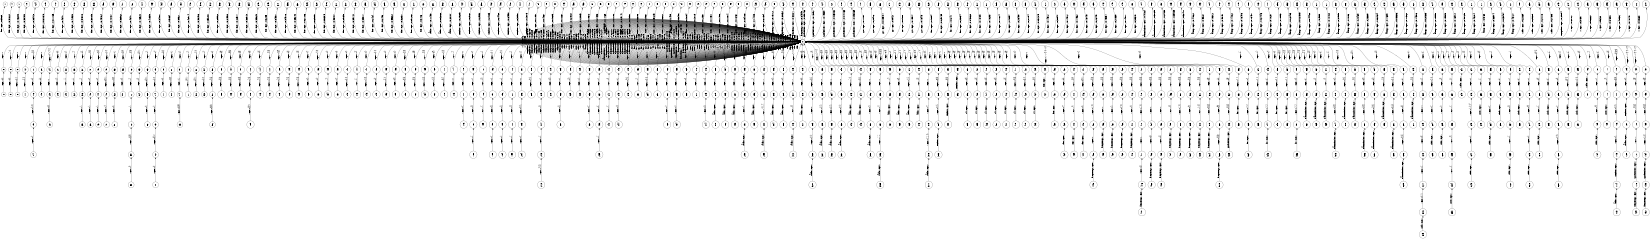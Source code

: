 digraph FST {
rankdir = LR;
size = "8.5,11";
label = "";
center = 1;
orientation = Landscape;
ranksep = "0.4";
nodesep = "0.25";
0 [label = "0", shape = circle, style = bold, fontsize = 14]
	0 -> 0 [label = "the:、/-0.56087", fontsize = 14];
	0 -> 0 [label = "the:た/-0.31363", fontsize = 14];
	0 -> 0 [label = "the:（/-0.22286", fontsize = 14];
	0 -> 0 [label = "the:その/-0.31193", fontsize = 14];
	0 -> 0 [label = "the:の/-0.46103", fontsize = 14];
	0 -> 0 [label = "the:は/-0.3999", fontsize = 14];
	0 -> 1 [label = "the:<eps>/-0.3569", fontsize = 14];
	0 -> 4 [label = "the:<eps>/-0.31222", fontsize = 14];
	0 -> 7 [label = "the:<eps>/-0.43285", fontsize = 14];
	0 -> 10 [label = "the:<eps>/-0.38489", fontsize = 14];
	0 -> 0 [label = "the:この/-0.36216", fontsize = 14];
	0 -> 0 [label = "the:前記/-0.39973", fontsize = 14];
	0 -> 0 [label = "the:する/-0.24789", fontsize = 14];
	0 -> 0 [label = "the:ア/-0.21137", fontsize = 14];
	0 -> 0 [label = "the:本/-0.2343", fontsize = 14];
	0 -> 0 [label = "the:各/-0.23004", fontsize = 14];
	0 -> 0 [label = "the:尚/-0.22102", fontsize = 14];
	0 -> 724 [label = "the:<eps>/-0.33473", fontsize = 14];
	0 -> 719 [label = "the:<eps>/-0.020676", fontsize = 14];
	0 -> 712 [label = "the:<eps>/0.011765", fontsize = 14];
	0 -> 518 [label = "the:<eps>/-0.43471", fontsize = 14];
	0 -> 513 [label = "the:<eps>/-0.41539", fontsize = 14];
	0 -> 508 [label = "the:<eps>/-0.37606", fontsize = 14];
	0 -> 503 [label = "the:<eps>/-0.30785", fontsize = 14];
	0 -> 498 [label = "the:<eps>/-0.45464", fontsize = 14];
	0 -> 493 [label = "the:<eps>/-0.40737", fontsize = 14];
	0 -> 487 [label = "the:<eps>/-0.36962", fontsize = 14];
	0 -> 481 [label = "the:<eps>/-0.43471", fontsize = 14];
	0 -> 474 [label = "the:<eps>/-0.46523", fontsize = 14];
	0 -> 469 [label = "the:<eps>/-0.41539", fontsize = 14];
	0 -> 464 [label = "the:<eps>/-0.34187", fontsize = 14];
	0 -> 459 [label = "the:<eps>/-0.3664", fontsize = 14];
	0 -> 454 [label = "the:<eps>/-0.59321", fontsize = 14];
	0 -> 448 [label = "the:<eps>/-0.42574", fontsize = 14];
	0 -> 376 [label = "the:<eps>/-0.36756", fontsize = 14];
	0 -> 372 [label = "the:<eps>/0.053281", fontsize = 14];
	0 -> 368 [label = "the:<eps>/-0.29992", fontsize = 14];
	0 -> 364 [label = "the:<eps>/-0.27958", fontsize = 14];
	0 -> 360 [label = "the:<eps>/-0.22577", fontsize = 14];
	0 -> 354 [label = "the:<eps>/-0.36913", fontsize = 14];
	0 -> 349 [label = "the:<eps>/-0.33629", fontsize = 14];
	0 -> 345 [label = "the:<eps>/-0.3285", fontsize = 14];
	0 -> 341 [label = "the:<eps>/-0.34537", fontsize = 14];
	0 -> 336 [label = "the:<eps>/-0.34316", fontsize = 14];
	0 -> 331 [label = "the:<eps>/-0.35245", fontsize = 14];
	0 -> 326 [label = "the:<eps>/0.027186", fontsize = 14];
	0 -> 320 [label = "the:<eps>/-0.029057", fontsize = 14];
	0 -> 316 [label = "the:<eps>/0.086979", fontsize = 14];
	0 -> 311 [label = "the:<eps>/-0.36787", fontsize = 14];
	0 -> 307 [label = "the:<eps>/-0.25135", fontsize = 14];
	0 -> 303 [label = "the:<eps>/-0.39742", fontsize = 14];
	0 -> 298 [label = "the:<eps>/-0.33817", fontsize = 14];
	0 -> 294 [label = "the:<eps>/-0.2424", fontsize = 14];
	0 -> 289 [label = "the:<eps>/-0.2496", fontsize = 14];
	0 -> 285 [label = "the:<eps>/-0.55632", fontsize = 14];
	0 -> 281 [label = "the:<eps>/-0.32837", fontsize = 14];
	0 -> 277 [label = "the:<eps>/0.051267", fontsize = 14];
	0 -> 731 [label = "the:<eps>/-0.3406", fontsize = 14];
	0 -> 0 [label = "radio:比率/0.17701", fontsize = 14];
	0 -> 0 [label = "radio:搬送/0.28417", fontsize = 14];
	0 -> 0 [label = "radio:高/-0.14403", fontsize = 14];
	0 -> 0 [label = "radio:ラジオ/-0.5194", fontsize = 14];
	0 -> 0 [label = "radio:無線/-0.65492", fontsize = 14];
	0 -> 0 [label = "radio:電波/-0.43726", fontsize = 14];
	0 -> 0 [label = "radio:避け/0.16078", fontsize = 14];
	0 -> 391 [label = "radio:<eps>/-0.11459", fontsize = 14];
	0 -> 382 [label = "radio:<eps>/-0.083266", fontsize = 14];
	0 -> 387 [label = "radio:<eps>/-0.22187", fontsize = 14];
	0 -> 422 [label = "section:<eps>/-0.29205", fontsize = 14];
	0 -> 394 [label = "section:<eps>/-0.2961", fontsize = 14];
	0 -> 398 [label = "section:<eps>/0.22932", fontsize = 14];
	0 -> 402 [label = "section:<eps>/0.27383", fontsize = 14];
	0 -> 406 [label = "section:<eps>/0.24468", fontsize = 14];
	0 -> 410 [label = "section:<eps>/-0.64598", fontsize = 14];
	0 -> 414 [label = "section:<eps>/-0.35501", fontsize = 14];
	0 -> 418 [label = "section:<eps>/0.13073", fontsize = 14];
	0 -> 0 [label = "section:部/-0.61271", fontsize = 14];
	0 -> 0 [label = "section:機構/0.12441", fontsize = 14];
	0 -> 0 [label = "section:セクション/-0.3449", fontsize = 14];
	0 -> 0 [label = "section:所属/-0.10292", fontsize = 14];
	0 -> 0 [label = "section:断面/-0.28888", fontsize = 14];
	0 -> 0 [label = "section:区間/-0.3156", fontsize = 14];
	0 -> 0 [label = "section:部分/-0.20416", fontsize = 14];
	0 -> 0 [label = "section:素子/0.20482", fontsize = 14];
	0 -> 0 [label = "section:手段/-0.31879", fontsize = 14];
	0 -> 0 [label = "14:で/0.32725", fontsize = 14];
	0 -> 0 [label = "14:14/-0.39666", fontsize = 14];
	0 -> 0 [label = "14:1４/-0.30603", fontsize = 14];
	0 -> 0 [label = "14:１４/-0.74193", fontsize = 14];
	0 -> 0 [label = "14:１８/0.2777", fontsize = 14];
	0 -> 0 [label = "14:１２/0.064647", fontsize = 14];
	0 -> 0 [label = "14:１６/0.1722", fontsize = 14];
	0 -> 0 [label = "14:２/0.38716", fontsize = 14];
	0 -> 0 [label = "14:に/0.36681", fontsize = 14];
	0 -> 54 [label = "uses:<eps>/-0.17031", fontsize = 14];
	0 -> 95 [label = "uses:<eps>/-0.04567", fontsize = 14];
	0 -> 50 [label = "uses:<eps>/-0.19693", fontsize = 14];
	0 -> 443 [label = "uses:<eps>/-0.10267", fontsize = 14];
	0 -> 438 [label = "uses:<eps>/-0.024934", fontsize = 14];
	0 -> 433 [label = "uses:<eps>/0.012865", fontsize = 14];
	0 -> 57 [label = "uses:<eps>/-0.18612", fontsize = 14];
	0 -> 63 [label = "uses:<eps>/-0.21386", fontsize = 14];
	0 -> 66 [label = "uses:<eps>/-0.14469", fontsize = 14];
	0 -> 70 [label = "uses:<eps>/-0.20182", fontsize = 14];
	0 -> 76 [label = "uses:<eps>/-0.019741", fontsize = 14];
	0 -> 0 [label = "uses:利用/-0.14114", fontsize = 14];
	0 -> 0 [label = "uses:た/0.12289", fontsize = 14];
	0 -> 13 [label = "uses:<eps>/-0.15981", fontsize = 14];
	0 -> 0 [label = "uses:は/-0.0096242", fontsize = 14];
	0 -> 18 [label = "uses:<eps>/0.066761", fontsize = 14];
	0 -> 21 [label = "uses:<eps>/0.10961", fontsize = 14];
	0 -> 25 [label = "uses:<eps>/0.051205", fontsize = 14];
	0 -> 0 [label = "uses:し/0.17121", fontsize = 14];
	0 -> 28 [label = "uses:<eps>/0.086021", fontsize = 14];
	0 -> 31 [label = "uses:<eps>/0.12438", fontsize = 14];
	0 -> 34 [label = "uses:<eps>/0.052488", fontsize = 14];
	0 -> 38 [label = "uses:<eps>/-0.15194", fontsize = 14];
	0 -> 42 [label = "uses:<eps>/-0.13715", fontsize = 14];
	0 -> 0 [label = "uses:が/0.24624", fontsize = 14];
	0 -> 46 [label = "uses:<eps>/-0.12331", fontsize = 14];
	0 -> 0 [label = "uses:を/0.02552", fontsize = 14];
	0 -> 79 [label = "uses:<eps>/-0.10511", fontsize = 14];
	0 -> 0 [label = "uses:使用/-0.053462", fontsize = 14];
	0 -> 82 [label = "uses:<eps>/-0.17506", fontsize = 14];
	0 -> 0 [label = "uses:用い/-0.063874", fontsize = 14];
	0 -> 86 [label = "uses:<eps>/-0.10074", fontsize = 14];
	0 -> 89 [label = "uses:<eps>/-0.16461", fontsize = 14];
	0 -> 0 [label = "uses:られ/0.14451", fontsize = 14];
	0 -> 92 [label = "uses:<eps>/0.094788", fontsize = 14];
	0 -> 0 [label = "uses:基づ/0.39137", fontsize = 14];
	0 -> 429 [label = "uses:<eps>/0.14133", fontsize = 14];
	0 -> 426 [label = "uses:<eps>/0.21654", fontsize = 14];
	0 -> 99 [label = "frequency:<eps>/-0.75772", fontsize = 14];
	0 -> 0 [label = "frequency:周波/-0.59451", fontsize = 14];
	0 -> 524 [label = "frequency:<eps>/-0.60632", fontsize = 14];
	0 -> 105 [label = "frequency:<eps>/-0.30671", fontsize = 14];
	0 -> 0 [label = "frequency:頻度/-0.46047", fontsize = 14];
	0 -> 0 [label = "frequency:ｆｒｅｑｕｅｎｃｙ/-0.28433", fontsize = 14];
	0 -> 0 [label = "frequency:数/-0.29397", fontsize = 14];
	0 -> 102 [label = "frequency:<eps>/-0.34549", fontsize = 14];
	0 -> 112 [label = "synthesizer:<eps>/-0.098466", fontsize = 14];
	0 -> 0 [label = "synthesizer:シンセサイザ/-0.60895", fontsize = 14];
	0 -> 0 [label = "synthesizer:合成/-0.041225", fontsize = 14];
	0 -> 124 [label = "synthesizer:<eps>/-0.13052", fontsize = 14];
	0 -> 0 [label = "synthesizer:シンセサイザー/-0.40322", fontsize = 14];
	0 -> 121 [label = "synthesizer:<eps>/-0.19339", fontsize = 14];
	0 -> 118 [label = "synthesizer:<eps>/-0.065882", fontsize = 14];
	0 -> 115 [label = "synthesizer:<eps>/-0.070063", fontsize = 14];
	0 -> 0 [label = "synthesizer:部/0.39865", fontsize = 14];
	0 -> 0 [label = "synthesizer:器/0.18408", fontsize = 14];
	0 -> 108 [label = "synthesizer:<eps>/-0.058369", fontsize = 14];
	0 -> 0 [label = "22:１０/0.42816", fontsize = 14];
	0 -> 0 [label = "22:１５/0.3223", fontsize = 14];
	0 -> 0 [label = "22:２２/-0.74089", fontsize = 14];
	0 -> 0 [label = "22:22/-0.43113", fontsize = 14];
	0 -> 0 [label = "22:１８/0.21414", fontsize = 14];
	0 -> 0 [label = "22:上/0.31413", fontsize = 14];
	0 -> 0 [label = "22:２１/0.10586", fontsize = 14];
	0 -> 555 [label = "22:<eps>/-0.17107", fontsize = 14];
	0 -> 551 [label = "22:<eps>/-0.25412", fontsize = 14];
	0 -> 547 [label = "22:<eps>/-0.0085404", fontsize = 14];
	0 -> 542 [label = "22:<eps>/-0.0942", fontsize = 14];
	0 -> 538 [label = "22:<eps>/0.01988", fontsize = 14];
	0 -> 533 [label = "22:<eps>/-0.19574", fontsize = 14];
	0 -> 529 [label = "22:<eps>/-0.13445", fontsize = 14];
	0 -> 560 [label = "for:<eps>/0.15854", fontsize = 14];
	0 -> 564 [label = "for:<eps>/-0.025735", fontsize = 14];
	0 -> 568 [label = "for:<eps>/-0.0241", fontsize = 14];
	0 -> 572 [label = "for:<eps>/-0.23034", fontsize = 14];
	0 -> 577 [label = "for:<eps>/0.042668", fontsize = 14];
	0 -> 581 [label = "for:<eps>/-0.18785", fontsize = 14];
	0 -> 585 [label = "for:<eps>/-0.18293", fontsize = 14];
	0 -> 590 [label = "for:<eps>/-0.17674", fontsize = 14];
	0 -> 595 [label = "for:<eps>/0.15854", fontsize = 14];
	0 -> 599 [label = "for:<eps>/-0.25499", fontsize = 14];
	0 -> 604 [label = "for:<eps>/-0.27754", fontsize = 14];
	0 -> 610 [label = "for:<eps>/-0.031375", fontsize = 14];
	0 -> 0 [label = "for:の/-0.20795", fontsize = 14];
	0 -> 127 [label = "for:<eps>/-0.14512", fontsize = 14];
	0 -> 130 [label = "for:<eps>/-0.30547", fontsize = 14];
	0 -> 0 [label = "for:で/-0.10217", fontsize = 14];
	0 -> 133 [label = "for:<eps>/-0.14512", fontsize = 14];
	0 -> 136 [label = "for:<eps>/-0.17962", fontsize = 14];
	0 -> 0 [label = "for:する/-0.12819", fontsize = 14];
	0 -> 139 [label = "for:<eps>/-0.13745", fontsize = 14];
	0 -> 0 [label = "for:に/-0.057446", fontsize = 14];
	0 -> 142 [label = "for:<eps>/-0.26449", fontsize = 14];
	0 -> 0 [label = "for:ため/-0.31039", fontsize = 14];
	0 -> 145 [label = "for:<eps>/-0.45854", fontsize = 14];
	0 -> 0 [label = "for:が/0.0054961", fontsize = 14];
	0 -> 0 [label = "for:を/-0.32004", fontsize = 14];
	0 -> 148 [label = "for:<eps>/-0.21539", fontsize = 14];
	0 -> 151 [label = "for:<eps>/-0.14517", fontsize = 14];
	0 -> 0 [label = "for:用/-0.38118", fontsize = 14];
	0 -> 154 [label = "for:<eps>/-0.35379", fontsize = 14];
	0 -> 160 [label = "transmission:<eps>/-0.47324", fontsize = 14];
	0 -> 157 [label = "transmission:<eps>/-0.30655", fontsize = 14];
	0 -> 0 [label = "transmission:変速/-0.4366", fontsize = 14];
	0 -> 0 [label = "transmission:発信/-0.16596", fontsize = 14];
	0 -> 0 [label = "transmission:転送/-0.10819", fontsize = 14];
	0 -> 0 [label = "transmission:透過/-0.43528", fontsize = 14];
	0 -> 0 [label = "transmission:配信/-0.13889", fontsize = 14];
	0 -> 0 [label = "transmission:送信/-0.53053", fontsize = 14];
	0 -> 0 [label = "transmission:送出/-0.11954", fontsize = 14];
	0 -> 0 [label = "transmission:伝達/-0.4936", fontsize = 14];
	0 -> 163 [label = "transmission:<eps>/-0.27938", fontsize = 14];
	0 -> 0 [label = "transmission:伝送/-0.62268", fontsize = 14];
	0 -> 166 [label = "transmission:<eps>/-0.39989", fontsize = 14];
	0 -> 169 [label = "transmission:<eps>/-0.32411", fontsize = 14];
	0 -> 0 [label = "transmission:搬送/0.14097", fontsize = 14];
	0 -> 0 [label = "transmission:ミッション/-0.33301", fontsize = 14];
	0 -> 0 [label = "transmission:トランスミッション/-0.55091", fontsize = 14];
	0 -> 0 [label = "transmission:伝動/-0.41247", fontsize = 14];
	0 -> 0 [label = "transmission:送受信/-0.18427", fontsize = 14];
	0 -> 0 [label = "transmission:通信/0.0016248", fontsize = 14];
	0 -> 0 [label = "transmission:伝搬/-0.050245", fontsize = 14];
	0 -> 0 [label = "transmission:伝え/-0.07258", fontsize = 14];
	0 -> 0 [label = "transmission:伝播/-0.079028", fontsize = 14];
	0 -> 0 [label = "transmission:送波/-0.35296", fontsize = 14];
	0 -> 193 [label = "along:<eps>/-0.44602", fontsize = 14];
	0 -> 184 [label = "along:<eps>/-0.53221", fontsize = 14];
	0 -> 172 [label = "along:<eps>/-0.19372", fontsize = 14];
	0 -> 175 [label = "along:<eps>/-0.58151", fontsize = 14];
	0 -> 179 [label = "along:<eps>/-0.74082", fontsize = 14];
	0 -> 708 [label = "along:<eps>/-0.16406", fontsize = 14];
	0 -> 703 [label = "along:<eps>/-0.13437", fontsize = 14];
	0 -> 700 [label = "along:<eps>/0.027946", fontsize = 14];
	0 -> 696 [label = "along:<eps>/-0.10291", fontsize = 14];
	0 -> 692 [label = "along:<eps>/0.10553", fontsize = 14];
	0 -> 686 [label = "along:<eps>/-0.022483", fontsize = 14];
	0 -> 682 [label = "along:<eps>/0.0021585", fontsize = 14];
	0 -> 677 [label = "along:<eps>/-0.044468", fontsize = 14];
	0 -> 671 [label = "along:<eps>/-0.2588", fontsize = 14];
	0 -> 667 [label = "along:<eps>/-0.10768", fontsize = 14];
	0 -> 661 [label = "along:<eps>/-0.21989", fontsize = 14];
	0 -> 657 [label = "along:<eps>/0.1886", fontsize = 14];
	0 -> 652 [label = "along:<eps>/0.20469", fontsize = 14];
	0 -> 648 [label = "along:<eps>/0.23589", fontsize = 14];
	0 -> 642 [label = "along:<eps>/0.060524", fontsize = 14];
	0 -> 639 [label = "along:<eps>/0.17685", fontsize = 14];
	0 -> 632 [label = "along:<eps>/-0.085306", fontsize = 14];
	0 -> 627 [label = "along:<eps>/-0.17362", fontsize = 14];
	0 -> 622 [label = "along:<eps>/-0.14386", fontsize = 14];
	0 -> 614 [label = "along:<eps>/-0.020385", fontsize = 14];
	0 -> 198 [label = "along:<eps>/-0.19959", fontsize = 14];
	0 -> 203 [label = "along:<eps>/-0.19985", fontsize = 14];
	0 -> 0 [label = "along:さ/0.26498", fontsize = 14];
	0 -> 208 [label = "along:<eps>/-0.16972", fontsize = 14];
	0 -> 211 [label = "along:<eps>/-0.50729", fontsize = 14];
	0 -> 217 [label = "along:<eps>/-0.43204", fontsize = 14];
	0 -> 220 [label = "along:<eps>/-0.5768", fontsize = 14];
	0 -> 224 [label = "along:<eps>/-0.36974", fontsize = 14];
	0 -> 227 [label = "along:<eps>/-0.033484", fontsize = 14];
	0 -> 188 [label = "along:<eps>/-0.43727", fontsize = 14];
	0 -> 0 [label = "with:し/-0.31142", fontsize = 14];
	0 -> 0 [label = "with:て/-0.25173", fontsize = 14];
	0 -> 230 [label = "with:<eps>/-0.22269", fontsize = 14];
	0 -> 0 [label = "with:する/-0.17842", fontsize = 14];
	0 -> 0 [label = "with:で/-0.054653", fontsize = 14];
	0 -> 0 [label = "with:に/-0.23478", fontsize = 14];
	0 -> 234 [label = "with:<eps>/-0.29389", fontsize = 14];
	0 -> 239 [label = "with:<eps>/-0.20118", fontsize = 14];
	0 -> 0 [label = "with:が/0.14734", fontsize = 14];
	0 -> 0 [label = "with:を/-0.063848", fontsize = 14];
	0 -> 0 [label = "with:対/-0.18747", fontsize = 14];
	0 -> 243 [label = "with:<eps>/-0.27385", fontsize = 14];
	0 -> 0 [label = "with:さ/-0.18644", fontsize = 14];
	0 -> 0 [label = "with:と/-0.24817", fontsize = 14];
	0 -> 0 [label = "reception:受信/-0.58747", fontsize = 14];
	0 -> 0 [label = "reception:ら/0.34367", fontsize = 14];
	0 -> 0 [label = "reception:受光/-0.16531", fontsize = 14];
	0 -> 0 [label = "reception:収容/0.090752", fontsize = 14];
	0 -> 0 [label = "reception:送信/0.098581", fontsize = 14];
	0 -> 0 [label = "reception:受け/-0.098073", fontsize = 14];
	0 -> 0 [label = "reception:受波/-0.26016", fontsize = 14];
	0 -> 247 [label = "reception:<eps>/-0.25094", fontsize = 14];
	0 -> 0 [label = "reception:受取/-0.054207", fontsize = 14];
	0 -> 0 [label = "reception:受け取/-0.11895", fontsize = 14];
	0 -> 0 [label = "reception:受話/-0.17138", fontsize = 14];
	0 -> 0 [label = "reception:受け付け/-0.17596", fontsize = 14];
	0 -> 0 [label = "reception:受付/-0.31851", fontsize = 14];
	0 -> 0 [label = "reception:受信用/-0.26829", fontsize = 14];
	0 -> 0 [label = "reception:受け入れ/-0.062469", fontsize = 14];
	0 -> 0 [label = "reception:受け取り/-0.23415", fontsize = 14];
	0 -> 273 [label = ".:<eps>/-0.60702", fontsize = 14];
	0 -> 250 [label = ".:<eps>/-0.37591", fontsize = 14];
	0 -> 253 [label = ".:<eps>/-0.56222", fontsize = 14];
	0 -> 0 [label = ".:。/-0.62093", fontsize = 14];
	0 -> 256 [label = ".:<eps>/-0.5232", fontsize = 14];
	0 -> 259 [label = ".:<eps>/-0.67686", fontsize = 14];
	0 -> 263 [label = ".:<eps>/-0.40936", fontsize = 14];
	0 -> 0 [label = ".:る/-0.36042", fontsize = 14];
	0 -> 267 [label = ".:<eps>/-0.70148", fontsize = 14];
	0 -> 270 [label = ".:<eps>/-0.38263", fontsize = 14];
1 [label = "1", shape = circle, style = solid, fontsize = 14]
2 [label = "2", shape = circle, style = solid, fontsize = 14]
	2 -> 3 [label = "<eps>:は", fontsize = 14];
3 [label = "3", shape = circle, style = solid, fontsize = 14]
	3 -> 0 [label = "<eps>:、", fontsize = 14];
4 [label = "4", shape = circle, style = solid, fontsize = 14]
5 [label = "5", shape = circle, style = solid, fontsize = 14]
	5 -> 6 [label = "<eps>:は", fontsize = 14];
6 [label = "6", shape = circle, style = solid, fontsize = 14]
	6 -> 0 [label = "<eps>:この", fontsize = 14];
7 [label = "7", shape = circle, style = solid, fontsize = 14]
8 [label = "8", shape = circle, style = solid, fontsize = 14]
	8 -> 9 [label = "<eps>:また", fontsize = 14];
9 [label = "9", shape = circle, style = solid, fontsize = 14]
	9 -> 0 [label = "<eps>:、", fontsize = 14];
10 [label = "10", shape = circle, style = solid, fontsize = 14]
11 [label = "11", shape = circle, style = solid, fontsize = 14]
	11 -> 12 [label = "<eps>:なお", fontsize = 14];
12 [label = "12", shape = circle, style = solid, fontsize = 14]
	12 -> 0 [label = "<eps>:、", fontsize = 14];
13 [label = "13", shape = circle, style = solid, fontsize = 14]
14 [label = "14", shape = circle, style = solid, fontsize = 14]
	14 -> 15 [label = "<eps>:た", fontsize = 14];
15 [label = "15", shape = circle, style = solid, fontsize = 14]
	15 -> 16 [label = "<eps>:もの", fontsize = 14];
16 [label = "16", shape = circle, style = solid, fontsize = 14]
	16 -> 17 [label = "<eps>:を", fontsize = 14];
17 [label = "17", shape = circle, style = solid, fontsize = 14]
	17 -> 0 [label = "<eps>:使用", fontsize = 14];
18 [label = "18", shape = circle, style = solid, fontsize = 14]
19 [label = "19", shape = circle, style = solid, fontsize = 14]
	19 -> 20 [label = "<eps>:は", fontsize = 14];
20 [label = "20", shape = circle, style = solid, fontsize = 14]
	20 -> 0 [label = "<eps>:、", fontsize = 14];
21 [label = "21", shape = circle, style = solid, fontsize = 14]
22 [label = "22", shape = circle, style = solid, fontsize = 14]
	22 -> 23 [label = "<eps>:は", fontsize = 14];
23 [label = "23", shape = circle, style = solid, fontsize = 14]
	23 -> 24 [label = "<eps>:、", fontsize = 14];
24 [label = "24", shape = circle, style = solid, fontsize = 14]
	24 -> 0 [label = "<eps>:マイクロ", fontsize = 14];
25 [label = "25", shape = circle, style = solid, fontsize = 14]
26 [label = "26", shape = circle, style = solid, fontsize = 14]
	26 -> 27 [label = "<eps>:で", fontsize = 14];
27 [label = "27", shape = circle, style = solid, fontsize = 14]
	27 -> 0 [label = "<eps>:は", fontsize = 14];
28 [label = "28", shape = circle, style = solid, fontsize = 14]
29 [label = "29", shape = circle, style = solid, fontsize = 14]
	29 -> 30 [label = "<eps>:し", fontsize = 14];
30 [label = "30", shape = circle, style = solid, fontsize = 14]
	30 -> 0 [label = "<eps>:た", fontsize = 14];
31 [label = "31", shape = circle, style = solid, fontsize = 14]
32 [label = "32", shape = circle, style = solid, fontsize = 14]
	32 -> 33 [label = "<eps>:し", fontsize = 14];
33 [label = "33", shape = circle, style = solid, fontsize = 14]
	33 -> 0 [label = "<eps>:て", fontsize = 14];
34 [label = "34", shape = circle, style = solid, fontsize = 14]
35 [label = "35", shape = circle, style = solid, fontsize = 14]
	35 -> 36 [label = "<eps>:し", fontsize = 14];
36 [label = "36", shape = circle, style = solid, fontsize = 14]
	36 -> 37 [label = "<eps>:て", fontsize = 14];
37 [label = "37", shape = circle, style = solid, fontsize = 14]
	37 -> 0 [label = "<eps>:は", fontsize = 14];
38 [label = "38", shape = circle, style = solid, fontsize = 14]
39 [label = "39", shape = circle, style = solid, fontsize = 14]
	39 -> 40 [label = "<eps>:し", fontsize = 14];
40 [label = "40", shape = circle, style = solid, fontsize = 14]
	40 -> 41 [label = "<eps>:て", fontsize = 14];
41 [label = "41", shape = circle, style = solid, fontsize = 14]
	41 -> 0 [label = "<eps>:利用", fontsize = 14];
42 [label = "42", shape = circle, style = solid, fontsize = 14]
43 [label = "43", shape = circle, style = solid, fontsize = 14]
	43 -> 44 [label = "<eps>:し", fontsize = 14];
44 [label = "44", shape = circle, style = solid, fontsize = 14]
	44 -> 45 [label = "<eps>:て", fontsize = 14];
45 [label = "45", shape = circle, style = solid, fontsize = 14]
	45 -> 0 [label = "<eps>:使用", fontsize = 14];
46 [label = "46", shape = circle, style = solid, fontsize = 14]
47 [label = "47", shape = circle, style = solid, fontsize = 14]
	47 -> 48 [label = "<eps>:が", fontsize = 14];
48 [label = "48", shape = circle, style = solid, fontsize = 14]
	48 -> 49 [label = "<eps>:用い", fontsize = 14];
49 [label = "49", shape = circle, style = solid, fontsize = 14]
	49 -> 0 [label = "<eps>:られ", fontsize = 14];
50 [label = "50", shape = circle, style = solid, fontsize = 14]
51 [label = "51", shape = circle, style = solid, fontsize = 14]
	51 -> 52 [label = "<eps>:を", fontsize = 14];
52 [label = "52", shape = circle, style = solid, fontsize = 14]
	52 -> 53 [label = "<eps>:利用", fontsize = 14];
53 [label = "53", shape = circle, style = solid, fontsize = 14]
	53 -> 0 [label = "<eps>:し", fontsize = 14];
54 [label = "54", shape = circle, style = solid, fontsize = 14]
55 [label = "55", shape = circle, style = solid, fontsize = 14]
	55 -> 56 [label = "<eps>:を", fontsize = 14];
56 [label = "56", shape = circle, style = solid, fontsize = 14]
	56 -> 0 [label = "<eps>:使用", fontsize = 14];
57 [label = "57", shape = circle, style = solid, fontsize = 14]
58 [label = "58", shape = circle, style = solid, fontsize = 14]
	58 -> 59 [label = "<eps>:を", fontsize = 14];
59 [label = "59", shape = circle, style = solid, fontsize = 14]
	59 -> 60 [label = "<eps>:使用", fontsize = 14];
60 [label = "60", shape = circle, style = solid, fontsize = 14]
	60 -> 61 [label = "<eps>:し", fontsize = 14];
61 [label = "61", shape = circle, style = solid, fontsize = 14]
	61 -> 62 [label = "<eps>:て", fontsize = 14];
62 [label = "62", shape = circle, style = solid, fontsize = 14]
	62 -> 0 [label = "<eps>:実施", fontsize = 14];
63 [label = "63", shape = circle, style = solid, fontsize = 14]
64 [label = "64", shape = circle, style = solid, fontsize = 14]
	64 -> 65 [label = "<eps>:を", fontsize = 14];
65 [label = "65", shape = circle, style = solid, fontsize = 14]
	65 -> 0 [label = "<eps>:用い", fontsize = 14];
66 [label = "66", shape = circle, style = solid, fontsize = 14]
67 [label = "67", shape = circle, style = solid, fontsize = 14]
	67 -> 68 [label = "<eps>:を", fontsize = 14];
68 [label = "68", shape = circle, style = solid, fontsize = 14]
	68 -> 69 [label = "<eps>:用い", fontsize = 14];
69 [label = "69", shape = circle, style = solid, fontsize = 14]
	69 -> 0 [label = "<eps>:た", fontsize = 14];
70 [label = "70", shape = circle, style = solid, fontsize = 14]
71 [label = "71", shape = circle, style = solid, fontsize = 14]
	71 -> 72 [label = "<eps>:を", fontsize = 14];
72 [label = "72", shape = circle, style = solid, fontsize = 14]
	72 -> 73 [label = "<eps>:用い", fontsize = 14];
73 [label = "73", shape = circle, style = solid, fontsize = 14]
	73 -> 74 [label = "<eps>:た", fontsize = 14];
74 [label = "74", shape = circle, style = solid, fontsize = 14]
	74 -> 75 [label = "<eps>:もの", fontsize = 14];
75 [label = "75", shape = circle, style = solid, fontsize = 14]
	75 -> 0 [label = "<eps>:が", fontsize = 14];
76 [label = "76", shape = circle, style = solid, fontsize = 14]
77 [label = "77", shape = circle, style = solid, fontsize = 14]
	77 -> 78 [label = "<eps>:を", fontsize = 14];
78 [label = "78", shape = circle, style = solid, fontsize = 14]
	78 -> 0 [label = "<eps>:採用", fontsize = 14];
79 [label = "79", shape = circle, style = solid, fontsize = 14]
80 [label = "80", shape = circle, style = solid, fontsize = 14]
	80 -> 81 [label = "<eps>:利用", fontsize = 14];
81 [label = "81", shape = circle, style = solid, fontsize = 14]
	81 -> 0 [label = "<eps>:し", fontsize = 14];
82 [label = "82", shape = circle, style = solid, fontsize = 14]
83 [label = "83", shape = circle, style = solid, fontsize = 14]
	83 -> 84 [label = "<eps>:使用", fontsize = 14];
84 [label = "84", shape = circle, style = solid, fontsize = 14]
	84 -> 85 [label = "<eps>:し", fontsize = 14];
85 [label = "85", shape = circle, style = solid, fontsize = 14]
	85 -> 0 [label = "<eps>:た", fontsize = 14];
86 [label = "86", shape = circle, style = solid, fontsize = 14]
87 [label = "87", shape = circle, style = solid, fontsize = 14]
	87 -> 88 [label = "<eps>:用い", fontsize = 14];
88 [label = "88", shape = circle, style = solid, fontsize = 14]
	88 -> 0 [label = "<eps>:た", fontsize = 14];
89 [label = "89", shape = circle, style = solid, fontsize = 14]
90 [label = "90", shape = circle, style = solid, fontsize = 14]
	90 -> 91 [label = "<eps>:用い", fontsize = 14];
91 [label = "91", shape = circle, style = solid, fontsize = 14]
	91 -> 0 [label = "<eps>:られ", fontsize = 14];
92 [label = "92", shape = circle, style = solid, fontsize = 14]
93 [label = "93", shape = circle, style = solid, fontsize = 14]
	93 -> 94 [label = "<eps>:もの", fontsize = 14];
94 [label = "94", shape = circle, style = solid, fontsize = 14]
	94 -> 0 [label = "<eps>:で", fontsize = 14];
95 [label = "95", shape = circle, style = solid, fontsize = 14]
96 [label = "96", shape = circle, style = solid, fontsize = 14]
	96 -> 97 [label = "<eps>:抽気", fontsize = 14];
97 [label = "97", shape = circle, style = solid, fontsize = 14]
	97 -> 98 [label = "<eps>:手段", fontsize = 14];
98 [label = "98", shape = circle, style = solid, fontsize = 14]
	98 -> 0 [label = "<eps>:を", fontsize = 14];
99 [label = "99", shape = circle, style = solid, fontsize = 14]
100 [label = "100", shape = circle, style = solid, fontsize = 14]
	100 -> 101 [label = "<eps>:周波", fontsize = 14];
101 [label = "101", shape = circle, style = solid, fontsize = 14]
	101 -> 0 [label = "<eps>:数", fontsize = 14];
102 [label = "102", shape = circle, style = solid, fontsize = 14]
103 [label = "103", shape = circle, style = solid, fontsize = 14]
	103 -> 104 [label = "<eps>:周波", fontsize = 14];
104 [label = "104", shape = circle, style = solid, fontsize = 14]
	104 -> 0 [label = "<eps>:増幅", fontsize = 14];
105 [label = "105", shape = circle, style = solid, fontsize = 14]
106 [label = "106", shape = circle, style = solid, fontsize = 14]
	106 -> 107 [label = "<eps>:振動", fontsize = 14];
107 [label = "107", shape = circle, style = solid, fontsize = 14]
	107 -> 0 [label = "<eps>:数", fontsize = 14];
108 [label = "108", shape = circle, style = solid, fontsize = 14]
109 [label = "109", shape = circle, style = solid, fontsize = 14]
	109 -> 110 [label = "<eps>:通り", fontsize = 14];
110 [label = "110", shape = circle, style = solid, fontsize = 14]
	110 -> 111 [label = "<eps>:合成", fontsize = 14];
111 [label = "111", shape = circle, style = solid, fontsize = 14]
	111 -> 0 [label = "<eps>:器", fontsize = 14];
112 [label = "112", shape = circle, style = solid, fontsize = 14]
113 [label = "113", shape = circle, style = solid, fontsize = 14]
	113 -> 114 [label = "<eps>:合成", fontsize = 14];
114 [label = "114", shape = circle, style = solid, fontsize = 14]
	114 -> 0 [label = "<eps>:部", fontsize = 14];
115 [label = "115", shape = circle, style = solid, fontsize = 14]
116 [label = "116", shape = circle, style = solid, fontsize = 14]
	116 -> 117 [label = "<eps>:合成", fontsize = 14];
117 [label = "117", shape = circle, style = solid, fontsize = 14]
	117 -> 0 [label = "<eps>:装置", fontsize = 14];
118 [label = "118", shape = circle, style = solid, fontsize = 14]
119 [label = "119", shape = circle, style = solid, fontsize = 14]
	119 -> 120 [label = "<eps>:合成", fontsize = 14];
120 [label = "120", shape = circle, style = solid, fontsize = 14]
	120 -> 0 [label = "<eps>:回路", fontsize = 14];
121 [label = "121", shape = circle, style = solid, fontsize = 14]
122 [label = "122", shape = circle, style = solid, fontsize = 14]
	122 -> 123 [label = "<eps>:合成", fontsize = 14];
123 [label = "123", shape = circle, style = solid, fontsize = 14]
	123 -> 0 [label = "<eps>:器", fontsize = 14];
124 [label = "124", shape = circle, style = solid, fontsize = 14]
125 [label = "125", shape = circle, style = solid, fontsize = 14]
	125 -> 126 [label = "<eps>:合波", fontsize = 14];
126 [label = "126", shape = circle, style = solid, fontsize = 14]
	126 -> 0 [label = "<eps>:器", fontsize = 14];
127 [label = "127", shape = circle, style = solid, fontsize = 14]
128 [label = "128", shape = circle, style = solid, fontsize = 14]
	128 -> 129 [label = "<eps>:の", fontsize = 14];
129 [label = "129", shape = circle, style = solid, fontsize = 14]
	129 -> 0 [label = "<eps>:で", fontsize = 14];
130 [label = "130", shape = circle, style = solid, fontsize = 14]
131 [label = "131", shape = circle, style = solid, fontsize = 14]
	131 -> 132 [label = "<eps>:の", fontsize = 14];
132 [label = "132", shape = circle, style = solid, fontsize = 14]
	132 -> 0 [label = "<eps>:ため", fontsize = 14];
133 [label = "133", shape = circle, style = solid, fontsize = 14]
134 [label = "134", shape = circle, style = solid, fontsize = 14]
	134 -> 135 [label = "<eps>:で", fontsize = 14];
135 [label = "135", shape = circle, style = solid, fontsize = 14]
	135 -> 0 [label = "<eps>:の", fontsize = 14];
136 [label = "136", shape = circle, style = solid, fontsize = 14]
137 [label = "137", shape = circle, style = solid, fontsize = 14]
	137 -> 138 [label = "<eps>:で", fontsize = 14];
138 [label = "138", shape = circle, style = solid, fontsize = 14]
	138 -> 0 [label = "<eps>:あ", fontsize = 14];
139 [label = "139", shape = circle, style = solid, fontsize = 14]
140 [label = "140", shape = circle, style = solid, fontsize = 14]
	140 -> 141 [label = "<eps>:する", fontsize = 14];
141 [label = "141", shape = circle, style = solid, fontsize = 14]
	141 -> 0 [label = "<eps>:の", fontsize = 14];
142 [label = "142", shape = circle, style = solid, fontsize = 14]
143 [label = "143", shape = circle, style = solid, fontsize = 14]
	143 -> 144 [label = "<eps>:に", fontsize = 14];
144 [label = "144", shape = circle, style = solid, fontsize = 14]
	144 -> 0 [label = "<eps>:対", fontsize = 14];
145 [label = "145", shape = circle, style = solid, fontsize = 14]
146 [label = "146", shape = circle, style = solid, fontsize = 14]
	146 -> 147 [label = "<eps>:ため", fontsize = 14];
147 [label = "147", shape = circle, style = solid, fontsize = 14]
	147 -> 0 [label = "<eps>:の", fontsize = 14];
148 [label = "148", shape = circle, style = solid, fontsize = 14]
149 [label = "149", shape = circle, style = solid, fontsize = 14]
	149 -> 150 [label = "<eps>:対", fontsize = 14];
150 [label = "150", shape = circle, style = solid, fontsize = 14]
	150 -> 0 [label = "<eps>:する", fontsize = 14];
151 [label = "151", shape = circle, style = solid, fontsize = 14]
152 [label = "152", shape = circle, style = solid, fontsize = 14]
	152 -> 153 [label = "<eps>:など", fontsize = 14];
153 [label = "153", shape = circle, style = solid, fontsize = 14]
	153 -> 0 [label = "<eps>:の", fontsize = 14];
154 [label = "154", shape = circle, style = solid, fontsize = 14]
155 [label = "155", shape = circle, style = solid, fontsize = 14]
	155 -> 156 [label = "<eps>:用", fontsize = 14];
156 [label = "156", shape = circle, style = solid, fontsize = 14]
	156 -> 0 [label = "<eps>:の", fontsize = 14];
157 [label = "157", shape = circle, style = solid, fontsize = 14]
158 [label = "158", shape = circle, style = solid, fontsize = 14]
	158 -> 159 [label = "<eps>:変速", fontsize = 14];
159 [label = "159", shape = circle, style = solid, fontsize = 14]
	159 -> 0 [label = "<eps>:装置", fontsize = 14];
160 [label = "160", shape = circle, style = solid, fontsize = 14]
161 [label = "161", shape = circle, style = solid, fontsize = 14]
	161 -> 162 [label = "<eps>:変速", fontsize = 14];
162 [label = "162", shape = circle, style = solid, fontsize = 14]
	162 -> 0 [label = "<eps>:機", fontsize = 14];
163 [label = "163", shape = circle, style = solid, fontsize = 14]
164 [label = "164", shape = circle, style = solid, fontsize = 14]
	164 -> 165 [label = "<eps>:伝達", fontsize = 14];
165 [label = "165", shape = circle, style = solid, fontsize = 14]
	165 -> 0 [label = "<eps>:装置", fontsize = 14];
166 [label = "166", shape = circle, style = solid, fontsize = 14]
167 [label = "167", shape = circle, style = solid, fontsize = 14]
	167 -> 168 [label = "<eps>:伝送", fontsize = 14];
168 [label = "168", shape = circle, style = solid, fontsize = 14]
	168 -> 0 [label = "<eps>:路", fontsize = 14];
169 [label = "169", shape = circle, style = solid, fontsize = 14]
170 [label = "170", shape = circle, style = solid, fontsize = 14]
	170 -> 171 [label = "<eps>:動力", fontsize = 14];
171 [label = "171", shape = circle, style = solid, fontsize = 14]
	171 -> 0 [label = "<eps>:伝達", fontsize = 14];
172 [label = "172", shape = circle, style = solid, fontsize = 14]
173 [label = "173", shape = circle, style = solid, fontsize = 14]
	173 -> 174 [label = "<eps>:っ", fontsize = 14];
174 [label = "174", shape = circle, style = solid, fontsize = 14]
	174 -> 0 [label = "<eps>:て", fontsize = 14];
175 [label = "175", shape = circle, style = solid, fontsize = 14]
176 [label = "176", shape = circle, style = solid, fontsize = 14]
	176 -> 177 [label = "<eps>:に", fontsize = 14];
177 [label = "177", shape = circle, style = solid, fontsize = 14]
	177 -> 178 [label = "<eps>:沿", fontsize = 14];
178 [label = "178", shape = circle, style = solid, fontsize = 14]
	178 -> 0 [label = "<eps>:っ", fontsize = 14];
179 [label = "179", shape = circle, style = solid, fontsize = 14]
180 [label = "180", shape = circle, style = solid, fontsize = 14]
	180 -> 181 [label = "<eps>:に", fontsize = 14];
181 [label = "181", shape = circle, style = solid, fontsize = 14]
	181 -> 182 [label = "<eps>:沿", fontsize = 14];
182 [label = "182", shape = circle, style = solid, fontsize = 14]
	182 -> 183 [label = "<eps>:っ", fontsize = 14];
183 [label = "183", shape = circle, style = solid, fontsize = 14]
	183 -> 0 [label = "<eps>:て", fontsize = 14];
184 [label = "184", shape = circle, style = solid, fontsize = 14]
185 [label = "185", shape = circle, style = solid, fontsize = 14]
	185 -> 186 [label = "<eps>:に", fontsize = 14];
186 [label = "186", shape = circle, style = solid, fontsize = 14]
	186 -> 187 [label = "<eps>:沿", fontsize = 14];
187 [label = "187", shape = circle, style = solid, fontsize = 14]
	187 -> 0 [label = "<eps>:う", fontsize = 14];
188 [label = "188", shape = circle, style = solid, fontsize = 14]
189 [label = "189", shape = circle, style = solid, fontsize = 14]
	189 -> 190 [label = "<eps>:に", fontsize = 14];
190 [label = "190", shape = circle, style = solid, fontsize = 14]
	190 -> 191 [label = "<eps>:沿", fontsize = 14];
191 [label = "191", shape = circle, style = solid, fontsize = 14]
	191 -> 192 [label = "<eps>:う", fontsize = 14];
192 [label = "192", shape = circle, style = solid, fontsize = 14]
	192 -> 0 [label = "<eps>:よう", fontsize = 14];
193 [label = "193", shape = circle, style = solid, fontsize = 14]
194 [label = "194", shape = circle, style = solid, fontsize = 14]
	194 -> 195 [label = "<eps>:に", fontsize = 14];
195 [label = "195", shape = circle, style = solid, fontsize = 14]
	195 -> 196 [label = "<eps>:沿", fontsize = 14];
196 [label = "196", shape = circle, style = solid, fontsize = 14]
	196 -> 197 [label = "<eps>:う", fontsize = 14];
197 [label = "197", shape = circle, style = solid, fontsize = 14]
	197 -> 0 [label = "<eps>:方向", fontsize = 14];
198 [label = "198", shape = circle, style = solid, fontsize = 14]
199 [label = "199", shape = circle, style = solid, fontsize = 14]
	199 -> 200 [label = "<eps>:に", fontsize = 14];
200 [label = "200", shape = circle, style = solid, fontsize = 14]
	200 -> 201 [label = "<eps>:添", fontsize = 14];
201 [label = "201", shape = circle, style = solid, fontsize = 14]
	201 -> 202 [label = "<eps>:っ", fontsize = 14];
202 [label = "202", shape = circle, style = solid, fontsize = 14]
	202 -> 0 [label = "<eps>:て", fontsize = 14];
203 [label = "203", shape = circle, style = solid, fontsize = 14]
204 [label = "204", shape = circle, style = solid, fontsize = 14]
	204 -> 205 [label = "<eps>:に", fontsize = 14];
205 [label = "205", shape = circle, style = solid, fontsize = 14]
	205 -> 206 [label = "<eps>:わた", fontsize = 14];
206 [label = "206", shape = circle, style = solid, fontsize = 14]
	206 -> 207 [label = "<eps>:っ", fontsize = 14];
207 [label = "207", shape = circle, style = solid, fontsize = 14]
	207 -> 0 [label = "<eps>:て", fontsize = 14];
208 [label = "208", shape = circle, style = solid, fontsize = 14]
209 [label = "209", shape = circle, style = solid, fontsize = 14]
	209 -> 210 [label = "<eps>:方向", fontsize = 14];
210 [label = "210", shape = circle, style = solid, fontsize = 14]
	210 -> 0 [label = "<eps>:に", fontsize = 14];
211 [label = "211", shape = circle, style = solid, fontsize = 14]
212 [label = "212", shape = circle, style = solid, fontsize = 14]
	212 -> 213 [label = "<eps>:方向", fontsize = 14];
213 [label = "213", shape = circle, style = solid, fontsize = 14]
	213 -> 214 [label = "<eps>:に", fontsize = 14];
214 [label = "214", shape = circle, style = solid, fontsize = 14]
	214 -> 215 [label = "<eps>:沿", fontsize = 14];
215 [label = "215", shape = circle, style = solid, fontsize = 14]
	215 -> 216 [label = "<eps>:っ", fontsize = 14];
216 [label = "216", shape = circle, style = solid, fontsize = 14]
	216 -> 0 [label = "<eps>:て", fontsize = 14];
217 [label = "217", shape = circle, style = solid, fontsize = 14]
218 [label = "218", shape = circle, style = solid, fontsize = 14]
	218 -> 219 [label = "<eps>:沿", fontsize = 14];
219 [label = "219", shape = circle, style = solid, fontsize = 14]
	219 -> 0 [label = "<eps>:っ", fontsize = 14];
220 [label = "220", shape = circle, style = solid, fontsize = 14]
221 [label = "221", shape = circle, style = solid, fontsize = 14]
	221 -> 222 [label = "<eps>:沿", fontsize = 14];
222 [label = "222", shape = circle, style = solid, fontsize = 14]
	222 -> 223 [label = "<eps>:っ", fontsize = 14];
223 [label = "223", shape = circle, style = solid, fontsize = 14]
	223 -> 0 [label = "<eps>:て", fontsize = 14];
224 [label = "224", shape = circle, style = solid, fontsize = 14]
225 [label = "225", shape = circle, style = solid, fontsize = 14]
	225 -> 226 [label = "<eps>:沿", fontsize = 14];
226 [label = "226", shape = circle, style = solid, fontsize = 14]
	226 -> 0 [label = "<eps>:う", fontsize = 14];
227 [label = "227", shape = circle, style = solid, fontsize = 14]
228 [label = "228", shape = circle, style = solid, fontsize = 14]
	228 -> 229 [label = "<eps>:上", fontsize = 14];
229 [label = "229", shape = circle, style = solid, fontsize = 14]
	229 -> 0 [label = "<eps>:に", fontsize = 14];
230 [label = "230", shape = circle, style = solid, fontsize = 14]
231 [label = "231", shape = circle, style = solid, fontsize = 14]
	231 -> 232 [label = "<eps>:と", fontsize = 14];
232 [label = "232", shape = circle, style = solid, fontsize = 14]
	232 -> 233 [label = "<eps>:し", fontsize = 14];
233 [label = "233", shape = circle, style = solid, fontsize = 14]
	233 -> 0 [label = "<eps>:て", fontsize = 14];
234 [label = "234", shape = circle, style = solid, fontsize = 14]
235 [label = "235", shape = circle, style = solid, fontsize = 14]
	235 -> 236 [label = "<eps>:に", fontsize = 14];
236 [label = "236", shape = circle, style = solid, fontsize = 14]
	236 -> 237 [label = "<eps>:よ", fontsize = 14];
237 [label = "237", shape = circle, style = solid, fontsize = 14]
	237 -> 238 [label = "<eps>:っ", fontsize = 14];
238 [label = "238", shape = circle, style = solid, fontsize = 14]
	238 -> 0 [label = "<eps>:て", fontsize = 14];
239 [label = "239", shape = circle, style = solid, fontsize = 14]
240 [label = "240", shape = circle, style = solid, fontsize = 14]
	240 -> 241 [label = "<eps>:に", fontsize = 14];
241 [label = "241", shape = circle, style = solid, fontsize = 14]
	241 -> 242 [label = "<eps>:よ", fontsize = 14];
242 [label = "242", shape = circle, style = solid, fontsize = 14]
	242 -> 0 [label = "<eps>:り", fontsize = 14];
243 [label = "243", shape = circle, style = solid, fontsize = 14]
244 [label = "244", shape = circle, style = solid, fontsize = 14]
	244 -> 245 [label = "<eps>:対", fontsize = 14];
245 [label = "245", shape = circle, style = solid, fontsize = 14]
	245 -> 246 [label = "<eps>:し", fontsize = 14];
246 [label = "246", shape = circle, style = solid, fontsize = 14]
	246 -> 0 [label = "<eps>:て", fontsize = 14];
247 [label = "247", shape = circle, style = solid, fontsize = 14]
248 [label = "248", shape = circle, style = solid, fontsize = 14]
	248 -> 249 [label = "<eps>:受信", fontsize = 14];
249 [label = "249", shape = circle, style = solid, fontsize = 14]
	249 -> 0 [label = "<eps>:状態", fontsize = 14];
250 [label = "250", shape = circle, style = solid, fontsize = 14]
251 [label = "251", shape = circle, style = solid, fontsize = 14]
	251 -> 252 [label = "<eps>:た", fontsize = 14];
252 [label = "252", shape = circle, style = solid, fontsize = 14]
	252 -> 0 [label = "<eps>:。", fontsize = 14];
253 [label = "253", shape = circle, style = solid, fontsize = 14]
254 [label = "254", shape = circle, style = solid, fontsize = 14]
	254 -> 255 [label = "<eps>:する", fontsize = 14];
255 [label = "255", shape = circle, style = solid, fontsize = 14]
	255 -> 0 [label = "<eps>:。", fontsize = 14];
256 [label = "256", shape = circle, style = solid, fontsize = 14]
257 [label = "257", shape = circle, style = solid, fontsize = 14]
	257 -> 258 [label = "<eps>:い", fontsize = 14];
258 [label = "258", shape = circle, style = solid, fontsize = 14]
	258 -> 0 [label = "<eps>:。", fontsize = 14];
259 [label = "259", shape = circle, style = solid, fontsize = 14]
260 [label = "260", shape = circle, style = solid, fontsize = 14]
	260 -> 261 [label = "<eps>:い", fontsize = 14];
261 [label = "261", shape = circle, style = solid, fontsize = 14]
	261 -> 262 [label = "<eps>:る", fontsize = 14];
262 [label = "262", shape = circle, style = solid, fontsize = 14]
	262 -> 0 [label = "<eps>:。", fontsize = 14];
263 [label = "263", shape = circle, style = solid, fontsize = 14]
264 [label = "264", shape = circle, style = solid, fontsize = 14]
	264 -> 265 [label = "<eps>:い", fontsize = 14];
265 [label = "265", shape = circle, style = solid, fontsize = 14]
	265 -> 266 [label = "<eps>:く", fontsize = 14];
266 [label = "266", shape = circle, style = solid, fontsize = 14]
	266 -> 0 [label = "<eps>:。", fontsize = 14];
267 [label = "267", shape = circle, style = solid, fontsize = 14]
268 [label = "268", shape = circle, style = solid, fontsize = 14]
	268 -> 269 [label = "<eps>:る", fontsize = 14];
269 [label = "269", shape = circle, style = solid, fontsize = 14]
	269 -> 0 [label = "<eps>:。", fontsize = 14];
270 [label = "270", shape = circle, style = solid, fontsize = 14]
271 [label = "271", shape = circle, style = solid, fontsize = 14]
	271 -> 272 [label = "<eps>:う", fontsize = 14];
272 [label = "272", shape = circle, style = solid, fontsize = 14]
	272 -> 0 [label = "<eps>:。", fontsize = 14];
273 [label = "273", shape = circle, style = solid, fontsize = 14]
274 [label = "274", shape = circle, style = solid, fontsize = 14]
	274 -> 275 [label = "<eps>:あ", fontsize = 14];
275 [label = "275", shape = circle, style = solid, fontsize = 14]
	275 -> 276 [label = "<eps>:る", fontsize = 14];
276 [label = "276", shape = circle, style = solid, fontsize = 14]
	276 -> 0 [label = "<eps>:。", fontsize = 14];
277 [label = "277", shape = circle, style = solid, fontsize = 14]
278 [label = "278", shape = circle, style = solid, fontsize = 14]
	278 -> 279 [label = "radio:<eps>", fontsize = 14];
279 [label = "279", shape = circle, style = solid, fontsize = 14]
	279 -> 280 [label = "<eps>:、", fontsize = 14];
280 [label = "280", shape = circle, style = solid, fontsize = 14]
	280 -> 0 [label = "<eps>:高", fontsize = 14];
281 [label = "281", shape = circle, style = solid, fontsize = 14]
282 [label = "282", shape = circle, style = solid, fontsize = 14]
	282 -> 283 [label = "radio:<eps>", fontsize = 14];
283 [label = "283", shape = circle, style = solid, fontsize = 14]
	283 -> 284 [label = "<eps>:、", fontsize = 14];
284 [label = "284", shape = circle, style = solid, fontsize = 14]
	284 -> 0 [label = "<eps>:ラジオ", fontsize = 14];
285 [label = "285", shape = circle, style = solid, fontsize = 14]
286 [label = "286", shape = circle, style = solid, fontsize = 14]
	286 -> 287 [label = "radio:<eps>", fontsize = 14];
287 [label = "287", shape = circle, style = solid, fontsize = 14]
	287 -> 288 [label = "<eps>:、", fontsize = 14];
288 [label = "288", shape = circle, style = solid, fontsize = 14]
	288 -> 0 [label = "<eps>:無線", fontsize = 14];
289 [label = "289", shape = circle, style = solid, fontsize = 14]
290 [label = "290", shape = circle, style = solid, fontsize = 14]
	290 -> 291 [label = "radio:<eps>", fontsize = 14];
291 [label = "291", shape = circle, style = solid, fontsize = 14]
	291 -> 292 [label = "<eps>:た", fontsize = 14];
292 [label = "292", shape = circle, style = solid, fontsize = 14]
	292 -> 293 [label = "<eps>:のち", fontsize = 14];
293 [label = "293", shape = circle, style = solid, fontsize = 14]
	293 -> 0 [label = "<eps>:無線", fontsize = 14];
294 [label = "294", shape = circle, style = solid, fontsize = 14]
295 [label = "295", shape = circle, style = solid, fontsize = 14]
	295 -> 296 [label = "radio:<eps>", fontsize = 14];
296 [label = "296", shape = circle, style = solid, fontsize = 14]
	296 -> 297 [label = "<eps>:た", fontsize = 14];
297 [label = "297", shape = circle, style = solid, fontsize = 14]
	297 -> 0 [label = "<eps>:無線", fontsize = 14];
298 [label = "298", shape = circle, style = solid, fontsize = 14]
299 [label = "299", shape = circle, style = solid, fontsize = 14]
	299 -> 300 [label = "radio:<eps>", fontsize = 14];
300 [label = "300", shape = circle, style = solid, fontsize = 14]
	300 -> 301 [label = "<eps>:そして", fontsize = 14];
301 [label = "301", shape = circle, style = solid, fontsize = 14]
	301 -> 302 [label = "<eps>:、", fontsize = 14];
302 [label = "302", shape = circle, style = solid, fontsize = 14]
	302 -> 0 [label = "<eps>:無線", fontsize = 14];
303 [label = "303", shape = circle, style = solid, fontsize = 14]
304 [label = "304", shape = circle, style = solid, fontsize = 14]
	304 -> 305 [label = "radio:<eps>", fontsize = 14];
305 [label = "305", shape = circle, style = solid, fontsize = 14]
	305 -> 306 [label = "<eps>:の", fontsize = 14];
306 [label = "306", shape = circle, style = solid, fontsize = 14]
	306 -> 0 [label = "<eps>:無線", fontsize = 14];
307 [label = "307", shape = circle, style = solid, fontsize = 14]
308 [label = "308", shape = circle, style = solid, fontsize = 14]
	308 -> 309 [label = "radio:<eps>", fontsize = 14];
309 [label = "309", shape = circle, style = solid, fontsize = 14]
	309 -> 310 [label = "<eps>:の", fontsize = 14];
310 [label = "310", shape = circle, style = solid, fontsize = 14]
	310 -> 0 [label = "<eps>:電波", fontsize = 14];
311 [label = "311", shape = circle, style = solid, fontsize = 14]
312 [label = "312", shape = circle, style = solid, fontsize = 14]
	312 -> 313 [label = "radio:<eps>", fontsize = 14];
313 [label = "313", shape = circle, style = solid, fontsize = 14]
	313 -> 314 [label = "<eps>:は", fontsize = 14];
314 [label = "314", shape = circle, style = solid, fontsize = 14]
	314 -> 315 [label = "<eps>:、", fontsize = 14];
315 [label = "315", shape = circle, style = solid, fontsize = 14]
	315 -> 0 [label = "<eps>:ラジオ", fontsize = 14];
316 [label = "316", shape = circle, style = solid, fontsize = 14]
317 [label = "317", shape = circle, style = solid, fontsize = 14]
	317 -> 318 [label = "radio:<eps>", fontsize = 14];
318 [label = "318", shape = circle, style = solid, fontsize = 14]
	318 -> 319 [label = "<eps>:は", fontsize = 14];
319 [label = "319", shape = circle, style = solid, fontsize = 14]
	319 -> 0 [label = "<eps>:高", fontsize = 14];
320 [label = "320", shape = circle, style = solid, fontsize = 14]
321 [label = "321", shape = circle, style = solid, fontsize = 14]
	321 -> 322 [label = "radio:<eps>", fontsize = 14];
322 [label = "322", shape = circle, style = solid, fontsize = 14]
	322 -> 323 [label = "<eps>:また", fontsize = 14];
323 [label = "323", shape = circle, style = solid, fontsize = 14]
	323 -> 324 [label = "<eps>:、", fontsize = 14];
324 [label = "324", shape = circle, style = solid, fontsize = 14]
	324 -> 325 [label = "<eps>:前記", fontsize = 14];
325 [label = "325", shape = circle, style = solid, fontsize = 14]
	325 -> 0 [label = "<eps>:高", fontsize = 14];
326 [label = "326", shape = circle, style = solid, fontsize = 14]
327 [label = "327", shape = circle, style = solid, fontsize = 14]
	327 -> 328 [label = "radio:<eps>", fontsize = 14];
328 [label = "328", shape = circle, style = solid, fontsize = 14]
	328 -> 329 [label = "<eps>:また", fontsize = 14];
329 [label = "329", shape = circle, style = solid, fontsize = 14]
	329 -> 330 [label = "<eps>:、", fontsize = 14];
330 [label = "330", shape = circle, style = solid, fontsize = 14]
	330 -> 0 [label = "<eps>:高", fontsize = 14];
331 [label = "331", shape = circle, style = solid, fontsize = 14]
332 [label = "332", shape = circle, style = solid, fontsize = 14]
	332 -> 333 [label = "radio:<eps>", fontsize = 14];
333 [label = "333", shape = circle, style = solid, fontsize = 14]
	333 -> 334 [label = "<eps>:また", fontsize = 14];
334 [label = "334", shape = circle, style = solid, fontsize = 14]
	334 -> 335 [label = "<eps>:、", fontsize = 14];
335 [label = "335", shape = circle, style = solid, fontsize = 14]
	335 -> 0 [label = "<eps>:ラジオ", fontsize = 14];
336 [label = "336", shape = circle, style = solid, fontsize = 14]
337 [label = "337", shape = circle, style = solid, fontsize = 14]
	337 -> 338 [label = "radio:<eps>", fontsize = 14];
338 [label = "338", shape = circle, style = solid, fontsize = 14]
	338 -> 339 [label = "<eps>:また", fontsize = 14];
339 [label = "339", shape = circle, style = solid, fontsize = 14]
	339 -> 340 [label = "<eps>:、", fontsize = 14];
340 [label = "340", shape = circle, style = solid, fontsize = 14]
	340 -> 0 [label = "<eps>:無線", fontsize = 14];
341 [label = "341", shape = circle, style = solid, fontsize = 14]
342 [label = "342", shape = circle, style = solid, fontsize = 14]
	342 -> 343 [label = "radio:<eps>", fontsize = 14];
343 [label = "343", shape = circle, style = solid, fontsize = 14]
	343 -> 344 [label = "<eps>:この", fontsize = 14];
344 [label = "344", shape = circle, style = solid, fontsize = 14]
	344 -> 0 [label = "<eps>:無線", fontsize = 14];
345 [label = "345", shape = circle, style = solid, fontsize = 14]
346 [label = "346", shape = circle, style = solid, fontsize = 14]
	346 -> 347 [label = "radio:<eps>", fontsize = 14];
347 [label = "347", shape = circle, style = solid, fontsize = 14]
	347 -> 348 [label = "<eps>:前記", fontsize = 14];
348 [label = "348", shape = circle, style = solid, fontsize = 14]
	348 -> 0 [label = "<eps>:無線", fontsize = 14];
349 [label = "349", shape = circle, style = solid, fontsize = 14]
350 [label = "350", shape = circle, style = solid, fontsize = 14]
	350 -> 351 [label = "radio:<eps>", fontsize = 14];
351 [label = "351", shape = circle, style = solid, fontsize = 14]
	351 -> 352 [label = "<eps>:り", fontsize = 14];
352 [label = "352", shape = circle, style = solid, fontsize = 14]
	352 -> 353 [label = "<eps>:、", fontsize = 14];
353 [label = "353", shape = circle, style = solid, fontsize = 14]
	353 -> 0 [label = "<eps>:無線", fontsize = 14];
354 [label = "354", shape = circle, style = solid, fontsize = 14]
355 [label = "355", shape = circle, style = solid, fontsize = 14]
	355 -> 356 [label = "radio:<eps>", fontsize = 14];
356 [label = "356", shape = circle, style = solid, fontsize = 14]
	356 -> 357 [label = "<eps>:ここ", fontsize = 14];
357 [label = "357", shape = circle, style = solid, fontsize = 14]
	357 -> 358 [label = "<eps>:で", fontsize = 14];
358 [label = "358", shape = circle, style = solid, fontsize = 14]
	358 -> 359 [label = "<eps>:、", fontsize = 14];
359 [label = "359", shape = circle, style = solid, fontsize = 14]
	359 -> 0 [label = "<eps>:無線", fontsize = 14];
360 [label = "360", shape = circle, style = solid, fontsize = 14]
361 [label = "361", shape = circle, style = solid, fontsize = 14]
	361 -> 362 [label = "radio:<eps>", fontsize = 14];
362 [label = "362", shape = circle, style = solid, fontsize = 14]
	362 -> 363 [label = "<eps>:が", fontsize = 14];
363 [label = "363", shape = circle, style = solid, fontsize = 14]
	363 -> 0 [label = "<eps>:無線", fontsize = 14];
364 [label = "364", shape = circle, style = solid, fontsize = 14]
365 [label = "365", shape = circle, style = solid, fontsize = 14]
	365 -> 366 [label = "radio:<eps>", fontsize = 14];
366 [label = "366", shape = circle, style = solid, fontsize = 14]
	366 -> 367 [label = "<eps>:各", fontsize = 14];
367 [label = "367", shape = circle, style = solid, fontsize = 14]
	367 -> 0 [label = "<eps>:無線", fontsize = 14];
368 [label = "368", shape = circle, style = solid, fontsize = 14]
369 [label = "369", shape = circle, style = solid, fontsize = 14]
	369 -> 370 [label = "radio:<eps>", fontsize = 14];
370 [label = "370", shape = circle, style = solid, fontsize = 14]
	370 -> 371 [label = "<eps>:上記", fontsize = 14];
371 [label = "371", shape = circle, style = solid, fontsize = 14]
	371 -> 0 [label = "<eps>:無線", fontsize = 14];
372 [label = "372", shape = circle, style = solid, fontsize = 14]
373 [label = "373", shape = circle, style = solid, fontsize = 14]
	373 -> 374 [label = "radio:<eps>", fontsize = 14];
374 [label = "374", shape = circle, style = solid, fontsize = 14]
	374 -> 375 [label = "<eps>:該", fontsize = 14];
375 [label = "375", shape = circle, style = solid, fontsize = 14]
	375 -> 0 [label = "<eps>:高", fontsize = 14];
376 [label = "376", shape = circle, style = solid, fontsize = 14]
377 [label = "377", shape = circle, style = solid, fontsize = 14]
	377 -> 378 [label = "radio:<eps>", fontsize = 14];
378 [label = "378", shape = circle, style = solid, fontsize = 14]
	378 -> 379 [label = "<eps>:ところ", fontsize = 14];
379 [label = "379", shape = circle, style = solid, fontsize = 14]
	379 -> 380 [label = "<eps>:で", fontsize = 14];
380 [label = "380", shape = circle, style = solid, fontsize = 14]
	380 -> 381 [label = "<eps>:、", fontsize = 14];
381 [label = "381", shape = circle, style = solid, fontsize = 14]
	381 -> 0 [label = "<eps>:無線", fontsize = 14];
382 [label = "382", shape = circle, style = solid, fontsize = 14]
383 [label = "383", shape = circle, style = solid, fontsize = 14]
	383 -> 384 [label = "section:<eps>", fontsize = 14];
384 [label = "384", shape = circle, style = solid, fontsize = 14]
	384 -> 385 [label = "<eps>:のち", fontsize = 14];
385 [label = "385", shape = circle, style = solid, fontsize = 14]
	385 -> 386 [label = "<eps>:無線", fontsize = 14];
386 [label = "386", shape = circle, style = solid, fontsize = 14]
	386 -> 0 [label = "<eps>:部", fontsize = 14];
387 [label = "387", shape = circle, style = solid, fontsize = 14]
388 [label = "388", shape = circle, style = solid, fontsize = 14]
	388 -> 389 [label = "section:<eps>", fontsize = 14];
389 [label = "389", shape = circle, style = solid, fontsize = 14]
	389 -> 390 [label = "<eps>:無線", fontsize = 14];
390 [label = "390", shape = circle, style = solid, fontsize = 14]
	390 -> 0 [label = "<eps>:部", fontsize = 14];
391 [label = "391", shape = circle, style = solid, fontsize = 14]
392 [label = "392", shape = circle, style = solid, fontsize = 14]
	392 -> 393 [label = "section:<eps>", fontsize = 14];
393 [label = "393", shape = circle, style = solid, fontsize = 14]
	393 -> 0 [label = "<eps>:電波部", fontsize = 14];
394 [label = "394", shape = circle, style = solid, fontsize = 14]
395 [label = "395", shape = circle, style = solid, fontsize = 14]
	395 -> 396 [label = "14:<eps>", fontsize = 14];
396 [label = "396", shape = circle, style = solid, fontsize = 14]
	396 -> 397 [label = "<eps>:部", fontsize = 14];
397 [label = "397", shape = circle, style = solid, fontsize = 14]
	397 -> 0 [label = "<eps>:14", fontsize = 14];
398 [label = "398", shape = circle, style = solid, fontsize = 14]
399 [label = "399", shape = circle, style = solid, fontsize = 14]
	399 -> 400 [label = "14:<eps>", fontsize = 14];
400 [label = "400", shape = circle, style = solid, fontsize = 14]
	400 -> 401 [label = "<eps>:部", fontsize = 14];
401 [label = "401", shape = circle, style = solid, fontsize = 14]
	401 -> 0 [label = "<eps>:４", fontsize = 14];
402 [label = "402", shape = circle, style = solid, fontsize = 14]
403 [label = "403", shape = circle, style = solid, fontsize = 14]
	403 -> 404 [label = "14:<eps>", fontsize = 14];
404 [label = "404", shape = circle, style = solid, fontsize = 14]
	404 -> 405 [label = "<eps>:部", fontsize = 14];
405 [label = "405", shape = circle, style = solid, fontsize = 14]
	405 -> 0 [label = "<eps>:２２", fontsize = 14];
406 [label = "406", shape = circle, style = solid, fontsize = 14]
407 [label = "407", shape = circle, style = solid, fontsize = 14]
	407 -> 408 [label = "14:<eps>", fontsize = 14];
408 [label = "408", shape = circle, style = solid, fontsize = 14]
	408 -> 409 [label = "<eps>:部", fontsize = 14];
409 [label = "409", shape = circle, style = solid, fontsize = 14]
	409 -> 0 [label = "<eps>:２４", fontsize = 14];
410 [label = "410", shape = circle, style = solid, fontsize = 14]
411 [label = "411", shape = circle, style = solid, fontsize = 14]
	411 -> 412 [label = "14:<eps>", fontsize = 14];
412 [label = "412", shape = circle, style = solid, fontsize = 14]
	412 -> 413 [label = "<eps>:部", fontsize = 14];
413 [label = "413", shape = circle, style = solid, fontsize = 14]
	413 -> 0 [label = "<eps>:１４", fontsize = 14];
414 [label = "414", shape = circle, style = solid, fontsize = 14]
415 [label = "415", shape = circle, style = solid, fontsize = 14]
	415 -> 416 [label = "14:<eps>", fontsize = 14];
416 [label = "416", shape = circle, style = solid, fontsize = 14]
	416 -> 417 [label = "<eps>:手段", fontsize = 14];
417 [label = "417", shape = circle, style = solid, fontsize = 14]
	417 -> 0 [label = "<eps>:１４", fontsize = 14];
418 [label = "418", shape = circle, style = solid, fontsize = 14]
419 [label = "419", shape = circle, style = solid, fontsize = 14]
	419 -> 420 [label = "14:<eps>", fontsize = 14];
420 [label = "420", shape = circle, style = solid, fontsize = 14]
	420 -> 421 [label = "<eps>:素子", fontsize = 14];
421 [label = "421", shape = circle, style = solid, fontsize = 14]
	421 -> 0 [label = "<eps>:14", fontsize = 14];
422 [label = "422", shape = circle, style = solid, fontsize = 14]
423 [label = "423", shape = circle, style = solid, fontsize = 14]
	423 -> 424 [label = "14:<eps>", fontsize = 14];
424 [label = "424", shape = circle, style = solid, fontsize = 14]
	424 -> 425 [label = "<eps>:部分", fontsize = 14];
425 [label = "425", shape = circle, style = solid, fontsize = 14]
	425 -> 0 [label = "<eps>:１４", fontsize = 14];
426 [label = "426", shape = circle, style = solid, fontsize = 14]
427 [label = "427", shape = circle, style = solid, fontsize = 14]
	427 -> 428 [label = "the:<eps>", fontsize = 14];
428 [label = "428", shape = circle, style = solid, fontsize = 14]
	428 -> 0 [label = "<eps>:は", fontsize = 14];
429 [label = "429", shape = circle, style = solid, fontsize = 14]
430 [label = "430", shape = circle, style = solid, fontsize = 14]
	430 -> 431 [label = "the:<eps>", fontsize = 14];
431 [label = "431", shape = circle, style = solid, fontsize = 14]
	431 -> 432 [label = "<eps>:は", fontsize = 14];
432 [label = "432", shape = circle, style = solid, fontsize = 14]
	432 -> 0 [label = "<eps>:、", fontsize = 14];
433 [label = "433", shape = circle, style = solid, fontsize = 14]
434 [label = "434", shape = circle, style = solid, fontsize = 14]
	434 -> 435 [label = "the:<eps>", fontsize = 14];
435 [label = "435", shape = circle, style = solid, fontsize = 14]
	435 -> 436 [label = "<eps>:で", fontsize = 14];
436 [label = "436", shape = circle, style = solid, fontsize = 14]
	436 -> 437 [label = "<eps>:は", fontsize = 14];
437 [label = "437", shape = circle, style = solid, fontsize = 14]
	437 -> 0 [label = "<eps>:、", fontsize = 14];
438 [label = "438", shape = circle, style = solid, fontsize = 14]
439 [label = "439", shape = circle, style = solid, fontsize = 14]
	439 -> 440 [label = "the:<eps>", fontsize = 14];
440 [label = "440", shape = circle, style = solid, fontsize = 14]
	440 -> 441 [label = "<eps>:を", fontsize = 14];
441 [label = "441", shape = circle, style = solid, fontsize = 14]
	441 -> 442 [label = "<eps>:使用", fontsize = 14];
442 [label = "442", shape = circle, style = solid, fontsize = 14]
	442 -> 0 [label = "<eps>:し", fontsize = 14];
443 [label = "443", shape = circle, style = solid, fontsize = 14]
444 [label = "444", shape = circle, style = solid, fontsize = 14]
	444 -> 445 [label = "the:<eps>", fontsize = 14];
445 [label = "445", shape = circle, style = solid, fontsize = 14]
	445 -> 446 [label = "<eps>:を", fontsize = 14];
446 [label = "446", shape = circle, style = solid, fontsize = 14]
	446 -> 447 [label = "<eps>:用い", fontsize = 14];
447 [label = "447", shape = circle, style = solid, fontsize = 14]
	447 -> 0 [label = "<eps>:、", fontsize = 14];
448 [label = "448", shape = circle, style = solid, fontsize = 14]
449 [label = "449", shape = circle, style = solid, fontsize = 14]
	449 -> 450 [label = "frequency:<eps>", fontsize = 14];
450 [label = "450", shape = circle, style = solid, fontsize = 14]
	450 -> 451 [label = "<eps>:、", fontsize = 14];
451 [label = "451", shape = circle, style = solid, fontsize = 14]
	451 -> 452 [label = "<eps>:この", fontsize = 14];
452 [label = "452", shape = circle, style = solid, fontsize = 14]
	452 -> 453 [label = "<eps>:周波", fontsize = 14];
453 [label = "453", shape = circle, style = solid, fontsize = 14]
	453 -> 0 [label = "<eps>:数", fontsize = 14];
454 [label = "454", shape = circle, style = solid, fontsize = 14]
455 [label = "455", shape = circle, style = solid, fontsize = 14]
	455 -> 456 [label = "frequency:<eps>", fontsize = 14];
456 [label = "456", shape = circle, style = solid, fontsize = 14]
	456 -> 457 [label = "<eps>:、", fontsize = 14];
457 [label = "457", shape = circle, style = solid, fontsize = 14]
	457 -> 458 [label = "<eps>:周波", fontsize = 14];
458 [label = "458", shape = circle, style = solid, fontsize = 14]
	458 -> 0 [label = "<eps>:数", fontsize = 14];
459 [label = "459", shape = circle, style = solid, fontsize = 14]
460 [label = "460", shape = circle, style = solid, fontsize = 14]
	460 -> 461 [label = "frequency:<eps>", fontsize = 14];
461 [label = "461", shape = circle, style = solid, fontsize = 14]
	461 -> 462 [label = "<eps>:た", fontsize = 14];
462 [label = "462", shape = circle, style = solid, fontsize = 14]
	462 -> 463 [label = "<eps>:周波", fontsize = 14];
463 [label = "463", shape = circle, style = solid, fontsize = 14]
	463 -> 0 [label = "<eps>:数", fontsize = 14];
464 [label = "464", shape = circle, style = solid, fontsize = 14]
465 [label = "465", shape = circle, style = solid, fontsize = 14]
	465 -> 466 [label = "frequency:<eps>", fontsize = 14];
466 [label = "466", shape = circle, style = solid, fontsize = 14]
	466 -> 467 [label = "<eps>:その", fontsize = 14];
467 [label = "467", shape = circle, style = solid, fontsize = 14]
	467 -> 468 [label = "<eps>:周波", fontsize = 14];
468 [label = "468", shape = circle, style = solid, fontsize = 14]
	468 -> 0 [label = "<eps>:数", fontsize = 14];
469 [label = "469", shape = circle, style = solid, fontsize = 14]
470 [label = "470", shape = circle, style = solid, fontsize = 14]
	470 -> 471 [label = "frequency:<eps>", fontsize = 14];
471 [label = "471", shape = circle, style = solid, fontsize = 14]
	471 -> 472 [label = "<eps>:の", fontsize = 14];
472 [label = "472", shape = circle, style = solid, fontsize = 14]
	472 -> 473 [label = "<eps>:周波", fontsize = 14];
473 [label = "473", shape = circle, style = solid, fontsize = 14]
	473 -> 0 [label = "<eps>:数", fontsize = 14];
474 [label = "474", shape = circle, style = solid, fontsize = 14]
475 [label = "475", shape = circle, style = solid, fontsize = 14]
	475 -> 476 [label = "frequency:<eps>", fontsize = 14];
476 [label = "476", shape = circle, style = solid, fontsize = 14]
	476 -> 477 [label = "<eps>:は", fontsize = 14];
477 [label = "477", shape = circle, style = solid, fontsize = 14]
	477 -> 478 [label = "<eps>:、", fontsize = 14];
478 [label = "478", shape = circle, style = solid, fontsize = 14]
	478 -> 479 [label = "<eps>:この", fontsize = 14];
479 [label = "479", shape = circle, style = solid, fontsize = 14]
	479 -> 480 [label = "<eps>:周波", fontsize = 14];
480 [label = "480", shape = circle, style = solid, fontsize = 14]
	480 -> 0 [label = "<eps>:数", fontsize = 14];
481 [label = "481", shape = circle, style = solid, fontsize = 14]
482 [label = "482", shape = circle, style = solid, fontsize = 14]
	482 -> 483 [label = "frequency:<eps>", fontsize = 14];
483 [label = "483", shape = circle, style = solid, fontsize = 14]
	483 -> 484 [label = "<eps>:は", fontsize = 14];
484 [label = "484", shape = circle, style = solid, fontsize = 14]
	484 -> 485 [label = "<eps>:、", fontsize = 14];
485 [label = "485", shape = circle, style = solid, fontsize = 14]
	485 -> 486 [label = "<eps>:周波", fontsize = 14];
486 [label = "486", shape = circle, style = solid, fontsize = 14]
	486 -> 0 [label = "<eps>:数", fontsize = 14];
487 [label = "487", shape = circle, style = solid, fontsize = 14]
488 [label = "488", shape = circle, style = solid, fontsize = 14]
	488 -> 489 [label = "frequency:<eps>", fontsize = 14];
489 [label = "489", shape = circle, style = solid, fontsize = 14]
	489 -> 490 [label = "<eps>:は", fontsize = 14];
490 [label = "490", shape = circle, style = solid, fontsize = 14]
	490 -> 491 [label = "<eps>:，", fontsize = 14];
491 [label = "491", shape = circle, style = solid, fontsize = 14]
	491 -> 492 [label = "<eps>:周波", fontsize = 14];
492 [label = "492", shape = circle, style = solid, fontsize = 14]
	492 -> 0 [label = "<eps>:数", fontsize = 14];
493 [label = "493", shape = circle, style = solid, fontsize = 14]
494 [label = "494", shape = circle, style = solid, fontsize = 14]
	494 -> 495 [label = "frequency:<eps>", fontsize = 14];
495 [label = "495", shape = circle, style = solid, fontsize = 14]
	495 -> 496 [label = "<eps>:は", fontsize = 14];
496 [label = "496", shape = circle, style = solid, fontsize = 14]
	496 -> 497 [label = "<eps>:周波", fontsize = 14];
497 [label = "497", shape = circle, style = solid, fontsize = 14]
	497 -> 0 [label = "<eps>:数", fontsize = 14];
498 [label = "498", shape = circle, style = solid, fontsize = 14]
499 [label = "499", shape = circle, style = solid, fontsize = 14]
	499 -> 500 [label = "frequency:<eps>", fontsize = 14];
500 [label = "500", shape = circle, style = solid, fontsize = 14]
	500 -> 501 [label = "<eps>:この", fontsize = 14];
501 [label = "501", shape = circle, style = solid, fontsize = 14]
	501 -> 502 [label = "<eps>:周波", fontsize = 14];
502 [label = "502", shape = circle, style = solid, fontsize = 14]
	502 -> 0 [label = "<eps>:数", fontsize = 14];
503 [label = "503", shape = circle, style = solid, fontsize = 14]
504 [label = "504", shape = circle, style = solid, fontsize = 14]
	504 -> 505 [label = "frequency:<eps>", fontsize = 14];
505 [label = "505", shape = circle, style = solid, fontsize = 14]
	505 -> 506 [label = "<eps>:各", fontsize = 14];
506 [label = "506", shape = circle, style = solid, fontsize = 14]
	506 -> 507 [label = "<eps>:周波", fontsize = 14];
507 [label = "507", shape = circle, style = solid, fontsize = 14]
	507 -> 0 [label = "<eps>:数", fontsize = 14];
508 [label = "508", shape = circle, style = solid, fontsize = 14]
509 [label = "509", shape = circle, style = solid, fontsize = 14]
	509 -> 510 [label = "frequency:<eps>", fontsize = 14];
510 [label = "510", shape = circle, style = solid, fontsize = 14]
	510 -> 511 [label = "<eps>:上記", fontsize = 14];
511 [label = "511", shape = circle, style = solid, fontsize = 14]
	511 -> 512 [label = "<eps>:周波", fontsize = 14];
512 [label = "512", shape = circle, style = solid, fontsize = 14]
	512 -> 0 [label = "<eps>:数", fontsize = 14];
513 [label = "513", shape = circle, style = solid, fontsize = 14]
514 [label = "514", shape = circle, style = solid, fontsize = 14]
	514 -> 515 [label = "frequency:<eps>", fontsize = 14];
515 [label = "515", shape = circle, style = solid, fontsize = 14]
	515 -> 516 [label = "<eps>:周波", fontsize = 14];
516 [label = "516", shape = circle, style = solid, fontsize = 14]
	516 -> 517 [label = "<eps>:数", fontsize = 14];
517 [label = "517", shape = circle, style = solid, fontsize = 14]
	517 -> 0 [label = "<eps>:の", fontsize = 14];
518 [label = "518", shape = circle, style = solid, fontsize = 14]
519 [label = "519", shape = circle, style = solid, fontsize = 14]
	519 -> 520 [label = "frequency:<eps>", fontsize = 14];
520 [label = "520", shape = circle, style = solid, fontsize = 14]
	520 -> 521 [label = "<eps>:周波", fontsize = 14];
521 [label = "521", shape = circle, style = solid, fontsize = 14]
	521 -> 522 [label = "<eps>:数", fontsize = 14];
522 [label = "522", shape = circle, style = solid, fontsize = 14]
	522 -> 523 [label = "<eps>:は", fontsize = 14];
523 [label = "523", shape = circle, style = solid, fontsize = 14]
	523 -> 0 [label = "<eps>:、", fontsize = 14];
524 [label = "524", shape = circle, style = solid, fontsize = 14]
525 [label = "525", shape = circle, style = solid, fontsize = 14]
	525 -> 526 [label = "synthesizer:<eps>", fontsize = 14];
526 [label = "526", shape = circle, style = solid, fontsize = 14]
	526 -> 527 [label = "<eps>:周波", fontsize = 14];
527 [label = "527", shape = circle, style = solid, fontsize = 14]
	527 -> 528 [label = "<eps>:数", fontsize = 14];
528 [label = "528", shape = circle, style = solid, fontsize = 14]
	528 -> 0 [label = "<eps>:シンセサイザ", fontsize = 14];
529 [label = "529", shape = circle, style = solid, fontsize = 14]
530 [label = "530", shape = circle, style = solid, fontsize = 14]
	530 -> 531 [label = "for:<eps>", fontsize = 14];
531 [label = "531", shape = circle, style = solid, fontsize = 14]
	531 -> 532 [label = "<eps>:２２", fontsize = 14];
532 [label = "532", shape = circle, style = solid, fontsize = 14]
	532 -> 0 [label = "<eps>:と", fontsize = 14];
533 [label = "533", shape = circle, style = solid, fontsize = 14]
534 [label = "534", shape = circle, style = solid, fontsize = 14]
	534 -> 535 [label = "for:<eps>", fontsize = 14];
535 [label = "535", shape = circle, style = solid, fontsize = 14]
	535 -> 536 [label = "<eps>:２２", fontsize = 14];
536 [label = "536", shape = circle, style = solid, fontsize = 14]
	536 -> 537 [label = "<eps>:と", fontsize = 14];
537 [label = "537", shape = circle, style = solid, fontsize = 14]
	537 -> 0 [label = "<eps>:を", fontsize = 14];
538 [label = "538", shape = circle, style = solid, fontsize = 14]
539 [label = "539", shape = circle, style = solid, fontsize = 14]
	539 -> 540 [label = "for:<eps>", fontsize = 14];
540 [label = "540", shape = circle, style = solid, fontsize = 14]
	540 -> 541 [label = "<eps>:２２", fontsize = 14];
541 [label = "541", shape = circle, style = solid, fontsize = 14]
	541 -> 0 [label = "<eps>:に", fontsize = 14];
542 [label = "542", shape = circle, style = solid, fontsize = 14]
543 [label = "543", shape = circle, style = solid, fontsize = 14]
	543 -> 544 [label = "for:<eps>", fontsize = 14];
544 [label = "544", shape = circle, style = solid, fontsize = 14]
	544 -> 545 [label = "<eps>:２２", fontsize = 14];
545 [label = "545", shape = circle, style = solid, fontsize = 14]
	545 -> 546 [label = "<eps>:に", fontsize = 14];
546 [label = "546", shape = circle, style = solid, fontsize = 14]
	546 -> 0 [label = "<eps>:つ", fontsize = 14];
547 [label = "547", shape = circle, style = solid, fontsize = 14]
548 [label = "548", shape = circle, style = solid, fontsize = 14]
	548 -> 549 [label = "for:<eps>", fontsize = 14];
549 [label = "549", shape = circle, style = solid, fontsize = 14]
	549 -> 550 [label = "<eps>:２２", fontsize = 14];
550 [label = "550", shape = circle, style = solid, fontsize = 14]
	550 -> 0 [label = "<eps>:が", fontsize = 14];
551 [label = "551", shape = circle, style = solid, fontsize = 14]
552 [label = "552", shape = circle, style = solid, fontsize = 14]
	552 -> 553 [label = "for:<eps>", fontsize = 14];
553 [label = "553", shape = circle, style = solid, fontsize = 14]
	553 -> 554 [label = "<eps>:２２", fontsize = 14];
554 [label = "554", shape = circle, style = solid, fontsize = 14]
	554 -> 0 [label = "<eps>:を", fontsize = 14];
555 [label = "555", shape = circle, style = solid, fontsize = 14]
556 [label = "556", shape = circle, style = solid, fontsize = 14]
	556 -> 557 [label = "for:<eps>", fontsize = 14];
557 [label = "557", shape = circle, style = solid, fontsize = 14]
	557 -> 558 [label = "<eps>:２２", fontsize = 14];
558 [label = "558", shape = circle, style = solid, fontsize = 14]
	558 -> 559 [label = "<eps>:を", fontsize = 14];
559 [label = "559", shape = circle, style = solid, fontsize = 14]
	559 -> 0 [label = "<eps>:設け", fontsize = 14];
560 [label = "560", shape = circle, style = solid, fontsize = 14]
561 [label = "561", shape = circle, style = solid, fontsize = 14]
	561 -> 562 [label = "transmission:<eps>", fontsize = 14];
562 [label = "562", shape = circle, style = solid, fontsize = 14]
	562 -> 563 [label = "<eps>:に", fontsize = 14];
563 [label = "563", shape = circle, style = solid, fontsize = 14]
	563 -> 0 [label = "<eps>:伝達", fontsize = 14];
564 [label = "564", shape = circle, style = solid, fontsize = 14]
565 [label = "565", shape = circle, style = solid, fontsize = 14]
	565 -> 566 [label = "transmission:<eps>", fontsize = 14];
566 [label = "566", shape = circle, style = solid, fontsize = 14]
	566 -> 567 [label = "<eps>:を", fontsize = 14];
567 [label = "567", shape = circle, style = solid, fontsize = 14]
	567 -> 0 [label = "<eps>:送信", fontsize = 14];
568 [label = "568", shape = circle, style = solid, fontsize = 14]
569 [label = "569", shape = circle, style = solid, fontsize = 14]
	569 -> 570 [label = "transmission:<eps>", fontsize = 14];
570 [label = "570", shape = circle, style = solid, fontsize = 14]
	570 -> 571 [label = "<eps>:を", fontsize = 14];
571 [label = "571", shape = circle, style = solid, fontsize = 14]
	571 -> 0 [label = "<eps>:伝達", fontsize = 14];
572 [label = "572", shape = circle, style = solid, fontsize = 14]
573 [label = "573", shape = circle, style = solid, fontsize = 14]
	573 -> 574 [label = "transmission:<eps>", fontsize = 14];
574 [label = "574", shape = circle, style = solid, fontsize = 14]
	574 -> 575 [label = "<eps>:送信", fontsize = 14];
575 [label = "575", shape = circle, style = solid, fontsize = 14]
	575 -> 576 [label = "<eps>:の", fontsize = 14];
576 [label = "576", shape = circle, style = solid, fontsize = 14]
	576 -> 0 [label = "<eps>:ため", fontsize = 14];
577 [label = "577", shape = circle, style = solid, fontsize = 14]
578 [label = "578", shape = circle, style = solid, fontsize = 14]
	578 -> 579 [label = "transmission:<eps>", fontsize = 14];
579 [label = "579", shape = circle, style = solid, fontsize = 14]
	579 -> 580 [label = "<eps>:送信", fontsize = 14];
580 [label = "580", shape = circle, style = solid, fontsize = 14]
	580 -> 0 [label = "<eps>:する", fontsize = 14];
581 [label = "581", shape = circle, style = solid, fontsize = 14]
582 [label = "582", shape = circle, style = solid, fontsize = 14]
	582 -> 583 [label = "transmission:<eps>", fontsize = 14];
583 [label = "583", shape = circle, style = solid, fontsize = 14]
	583 -> 584 [label = "<eps>:送信", fontsize = 14];
584 [label = "584", shape = circle, style = solid, fontsize = 14]
	584 -> 0 [label = "<eps>:用", fontsize = 14];
585 [label = "585", shape = circle, style = solid, fontsize = 14]
586 [label = "586", shape = circle, style = solid, fontsize = 14]
	586 -> 587 [label = "transmission:<eps>", fontsize = 14];
587 [label = "587", shape = circle, style = solid, fontsize = 14]
	587 -> 588 [label = "<eps>:送信", fontsize = 14];
588 [label = "588", shape = circle, style = solid, fontsize = 14]
	588 -> 589 [label = "<eps>:用", fontsize = 14];
589 [label = "589", shape = circle, style = solid, fontsize = 14]
	589 -> 0 [label = "<eps>:の", fontsize = 14];
590 [label = "590", shape = circle, style = solid, fontsize = 14]
591 [label = "591", shape = circle, style = solid, fontsize = 14]
	591 -> 592 [label = "transmission:<eps>", fontsize = 14];
592 [label = "592", shape = circle, style = solid, fontsize = 14]
	592 -> 593 [label = "<eps>:送信", fontsize = 14];
593 [label = "593", shape = circle, style = solid, fontsize = 14]
	593 -> 594 [label = "<eps>:用", fontsize = 14];
594 [label = "594", shape = circle, style = solid, fontsize = 14]
	594 -> 0 [label = "<eps>:に", fontsize = 14];
595 [label = "595", shape = circle, style = solid, fontsize = 14]
596 [label = "596", shape = circle, style = solid, fontsize = 14]
	596 -> 597 [label = "transmission:<eps>", fontsize = 14];
597 [label = "597", shape = circle, style = solid, fontsize = 14]
	597 -> 598 [label = "<eps>:伝達", fontsize = 14];
598 [label = "598", shape = circle, style = solid, fontsize = 14]
	598 -> 0 [label = "<eps>:に", fontsize = 14];
599 [label = "599", shape = circle, style = solid, fontsize = 14]
600 [label = "600", shape = circle, style = solid, fontsize = 14]
	600 -> 601 [label = "transmission:<eps>", fontsize = 14];
601 [label = "601", shape = circle, style = solid, fontsize = 14]
	601 -> 602 [label = "<eps>:伝送", fontsize = 14];
602 [label = "602", shape = circle, style = solid, fontsize = 14]
	602 -> 603 [label = "<eps>:する", fontsize = 14];
603 [label = "603", shape = circle, style = solid, fontsize = 14]
	603 -> 0 [label = "<eps>:ため", fontsize = 14];
604 [label = "604", shape = circle, style = solid, fontsize = 14]
605 [label = "605", shape = circle, style = solid, fontsize = 14]
	605 -> 606 [label = "transmission:<eps>", fontsize = 14];
606 [label = "606", shape = circle, style = solid, fontsize = 14]
	606 -> 607 [label = "<eps>:伝送", fontsize = 14];
607 [label = "607", shape = circle, style = solid, fontsize = 14]
	607 -> 608 [label = "<eps>:用", fontsize = 14];
608 [label = "608", shape = circle, style = solid, fontsize = 14]
	608 -> 609 [label = "<eps>:に", fontsize = 14];
609 [label = "609", shape = circle, style = solid, fontsize = 14]
	609 -> 0 [label = "<eps>:用い", fontsize = 14];
610 [label = "610", shape = circle, style = solid, fontsize = 14]
611 [label = "611", shape = circle, style = solid, fontsize = 14]
	611 -> 612 [label = "transmission:<eps>", fontsize = 14];
612 [label = "612", shape = circle, style = solid, fontsize = 14]
	612 -> 613 [label = "<eps>:送話", fontsize = 14];
613 [label = "613", shape = circle, style = solid, fontsize = 14]
	613 -> 0 [label = "<eps>:用", fontsize = 14];
614 [label = "614", shape = circle, style = solid, fontsize = 14]
615 [label = "615", shape = circle, style = solid, fontsize = 14]
	615 -> 616 [label = "with:<eps>", fontsize = 14];
616 [label = "616", shape = circle, style = solid, fontsize = 14]
	616 -> 617 [label = "<eps>:よう", fontsize = 14];
617 [label = "617", shape = circle, style = solid, fontsize = 14]
	617 -> 618 [label = "<eps>:に", fontsize = 14];
618 [label = "618", shape = circle, style = solid, fontsize = 14]
	618 -> 619 [label = "<eps>:な", fontsize = 14];
619 [label = "619", shape = circle, style = solid, fontsize = 14]
	619 -> 620 [label = "<eps>:っ", fontsize = 14];
620 [label = "620", shape = circle, style = solid, fontsize = 14]
	620 -> 621 [label = "<eps>:て", fontsize = 14];
621 [label = "621", shape = circle, style = solid, fontsize = 14]
	621 -> 0 [label = "<eps>:い", fontsize = 14];
622 [label = "622", shape = circle, style = solid, fontsize = 14]
623 [label = "623", shape = circle, style = solid, fontsize = 14]
	623 -> 624 [label = "with:<eps>", fontsize = 14];
624 [label = "624", shape = circle, style = solid, fontsize = 14]
	624 -> 625 [label = "<eps>:と", fontsize = 14];
625 [label = "625", shape = circle, style = solid, fontsize = 14]
	625 -> 626 [label = "<eps>:とも", fontsize = 14];
626 [label = "626", shape = circle, style = solid, fontsize = 14]
	626 -> 0 [label = "<eps>:に", fontsize = 14];
627 [label = "627", shape = circle, style = solid, fontsize = 14]
628 [label = "628", shape = circle, style = solid, fontsize = 14]
	628 -> 629 [label = "with:<eps>", fontsize = 14];
629 [label = "629", shape = circle, style = solid, fontsize = 14]
	629 -> 630 [label = "<eps>:と", fontsize = 14];
630 [label = "630", shape = circle, style = solid, fontsize = 14]
	630 -> 631 [label = "<eps>:共", fontsize = 14];
631 [label = "631", shape = circle, style = solid, fontsize = 14]
	631 -> 0 [label = "<eps>:に", fontsize = 14];
632 [label = "632", shape = circle, style = solid, fontsize = 14]
633 [label = "633", shape = circle, style = solid, fontsize = 14]
	633 -> 634 [label = "with:<eps>", fontsize = 14];
634 [label = "634", shape = circle, style = solid, fontsize = 14]
	634 -> 635 [label = "<eps>:と", fontsize = 14];
635 [label = "635", shape = circle, style = solid, fontsize = 14]
	635 -> 636 [label = "<eps>:共", fontsize = 14];
636 [label = "636", shape = circle, style = solid, fontsize = 14]
	636 -> 637 [label = "<eps>:に", fontsize = 14];
637 [label = "637", shape = circle, style = solid, fontsize = 14]
	637 -> 638 [label = "<eps>:行", fontsize = 14];
638 [label = "638", shape = circle, style = solid, fontsize = 14]
	638 -> 0 [label = "<eps>:っ", fontsize = 14];
639 [label = "639", shape = circle, style = solid, fontsize = 14]
640 [label = "640", shape = circle, style = solid, fontsize = 14]
	640 -> 641 [label = "with:<eps>", fontsize = 14];
641 [label = "641", shape = circle, style = solid, fontsize = 14]
	641 -> 0 [label = "<eps>:て", fontsize = 14];
642 [label = "642", shape = circle, style = solid, fontsize = 14]
643 [label = "643", shape = circle, style = solid, fontsize = 14]
	643 -> 644 [label = "with:<eps>", fontsize = 14];
644 [label = "644", shape = circle, style = solid, fontsize = 14]
	644 -> 645 [label = "<eps>:に", fontsize = 14];
645 [label = "645", shape = circle, style = solid, fontsize = 14]
	645 -> 646 [label = "<eps>:したが", fontsize = 14];
646 [label = "646", shape = circle, style = solid, fontsize = 14]
	646 -> 647 [label = "<eps>:っ", fontsize = 14];
647 [label = "647", shape = circle, style = solid, fontsize = 14]
	647 -> 0 [label = "<eps>:て", fontsize = 14];
648 [label = "648", shape = circle, style = solid, fontsize = 14]
649 [label = "649", shape = circle, style = solid, fontsize = 14]
	649 -> 650 [label = "with:<eps>", fontsize = 14];
650 [label = "650", shape = circle, style = solid, fontsize = 14]
	650 -> 651 [label = "<eps>:に", fontsize = 14];
651 [label = "651", shape = circle, style = solid, fontsize = 14]
	651 -> 0 [label = "<eps>:よ", fontsize = 14];
652 [label = "652", shape = circle, style = solid, fontsize = 14]
653 [label = "653", shape = circle, style = solid, fontsize = 14]
	653 -> 654 [label = "with:<eps>", fontsize = 14];
654 [label = "654", shape = circle, style = solid, fontsize = 14]
	654 -> 655 [label = "<eps>:に", fontsize = 14];
655 [label = "655", shape = circle, style = solid, fontsize = 14]
	655 -> 656 [label = "<eps>:よ", fontsize = 14];
656 [label = "656", shape = circle, style = solid, fontsize = 14]
	656 -> 0 [label = "<eps>:り", fontsize = 14];
657 [label = "657", shape = circle, style = solid, fontsize = 14]
658 [label = "658", shape = circle, style = solid, fontsize = 14]
	658 -> 659 [label = "with:<eps>", fontsize = 14];
659 [label = "659", shape = circle, style = solid, fontsize = 14]
	659 -> 660 [label = "<eps>:に", fontsize = 14];
660 [label = "660", shape = circle, style = solid, fontsize = 14]
	660 -> 0 [label = "<eps>:従", fontsize = 14];
661 [label = "661", shape = circle, style = solid, fontsize = 14]
662 [label = "662", shape = circle, style = solid, fontsize = 14]
	662 -> 663 [label = "with:<eps>", fontsize = 14];
663 [label = "663", shape = circle, style = solid, fontsize = 14]
	663 -> 664 [label = "<eps>:に", fontsize = 14];
664 [label = "664", shape = circle, style = solid, fontsize = 14]
	664 -> 665 [label = "<eps>:沿", fontsize = 14];
665 [label = "665", shape = circle, style = solid, fontsize = 14]
	665 -> 666 [label = "<eps>:っ", fontsize = 14];
666 [label = "666", shape = circle, style = solid, fontsize = 14]
	666 -> 0 [label = "<eps>:て", fontsize = 14];
667 [label = "667", shape = circle, style = solid, fontsize = 14]
668 [label = "668", shape = circle, style = solid, fontsize = 14]
	668 -> 669 [label = "with:<eps>", fontsize = 14];
669 [label = "669", shape = circle, style = solid, fontsize = 14]
	669 -> 670 [label = "<eps>:に", fontsize = 14];
670 [label = "670", shape = circle, style = solid, fontsize = 14]
	670 -> 0 [label = "<eps>:伴", fontsize = 14];
671 [label = "671", shape = circle, style = solid, fontsize = 14]
672 [label = "672", shape = circle, style = solid, fontsize = 14]
	672 -> 673 [label = "with:<eps>", fontsize = 14];
673 [label = "673", shape = circle, style = solid, fontsize = 14]
	673 -> 674 [label = "<eps>:に", fontsize = 14];
674 [label = "674", shape = circle, style = solid, fontsize = 14]
	674 -> 675 [label = "<eps>:伴", fontsize = 14];
675 [label = "675", shape = circle, style = solid, fontsize = 14]
	675 -> 676 [label = "<eps>:っ", fontsize = 14];
676 [label = "676", shape = circle, style = solid, fontsize = 14]
	676 -> 0 [label = "<eps>:て", fontsize = 14];
677 [label = "677", shape = circle, style = solid, fontsize = 14]
678 [label = "678", shape = circle, style = solid, fontsize = 14]
	678 -> 679 [label = "with:<eps>", fontsize = 14];
679 [label = "679", shape = circle, style = solid, fontsize = 14]
	679 -> 680 [label = "<eps>:に", fontsize = 14];
680 [label = "680", shape = circle, style = solid, fontsize = 14]
	680 -> 681 [label = "<eps>:伴", fontsize = 14];
681 [label = "681", shape = circle, style = solid, fontsize = 14]
	681 -> 0 [label = "<eps>:う", fontsize = 14];
682 [label = "682", shape = circle, style = solid, fontsize = 14]
683 [label = "683", shape = circle, style = solid, fontsize = 14]
	683 -> 684 [label = "with:<eps>", fontsize = 14];
684 [label = "684", shape = circle, style = solid, fontsize = 14]
	684 -> 685 [label = "<eps>:に", fontsize = 14];
685 [label = "685", shape = circle, style = solid, fontsize = 14]
	685 -> 0 [label = "<eps>:伴な", fontsize = 14];
686 [label = "686", shape = circle, style = solid, fontsize = 14]
687 [label = "687", shape = circle, style = solid, fontsize = 14]
	687 -> 688 [label = "with:<eps>", fontsize = 14];
688 [label = "688", shape = circle, style = solid, fontsize = 14]
	688 -> 689 [label = "<eps>:それ", fontsize = 14];
689 [label = "689", shape = circle, style = solid, fontsize = 14]
	689 -> 690 [label = "<eps>:と", fontsize = 14];
690 [label = "690", shape = circle, style = solid, fontsize = 14]
	690 -> 691 [label = "<eps>:共", fontsize = 14];
691 [label = "691", shape = circle, style = solid, fontsize = 14]
	691 -> 0 [label = "<eps>:に", fontsize = 14];
692 [label = "692", shape = circle, style = solid, fontsize = 14]
693 [label = "693", shape = circle, style = solid, fontsize = 14]
	693 -> 694 [label = "with:<eps>", fontsize = 14];
694 [label = "694", shape = circle, style = solid, fontsize = 14]
	694 -> 695 [label = "<eps>:併せ", fontsize = 14];
695 [label = "695", shape = circle, style = solid, fontsize = 14]
	695 -> 0 [label = "<eps>:て", fontsize = 14];
696 [label = "696", shape = circle, style = solid, fontsize = 14]
697 [label = "697", shape = circle, style = solid, fontsize = 14]
	697 -> 698 [label = "with:<eps>", fontsize = 14];
698 [label = "698", shape = circle, style = solid, fontsize = 14]
	698 -> 699 [label = "<eps>:とも", fontsize = 14];
699 [label = "699", shape = circle, style = solid, fontsize = 14]
	699 -> 0 [label = "<eps>:に", fontsize = 14];
700 [label = "700", shape = circle, style = solid, fontsize = 14]
701 [label = "701", shape = circle, style = solid, fontsize = 14]
	701 -> 702 [label = "with:<eps>", fontsize = 14];
702 [label = "702", shape = circle, style = solid, fontsize = 14]
	702 -> 0 [label = "<eps>:伴", fontsize = 14];
703 [label = "703", shape = circle, style = solid, fontsize = 14]
704 [label = "704", shape = circle, style = solid, fontsize = 14]
	704 -> 705 [label = "with:<eps>", fontsize = 14];
705 [label = "705", shape = circle, style = solid, fontsize = 14]
	705 -> 706 [label = "<eps>:伴", fontsize = 14];
706 [label = "706", shape = circle, style = solid, fontsize = 14]
	706 -> 707 [label = "<eps>:っ", fontsize = 14];
707 [label = "707", shape = circle, style = solid, fontsize = 14]
	707 -> 0 [label = "<eps>:て", fontsize = 14];
708 [label = "708", shape = circle, style = solid, fontsize = 14]
709 [label = "709", shape = circle, style = solid, fontsize = 14]
	709 -> 710 [label = "with:<eps>", fontsize = 14];
710 [label = "710", shape = circle, style = solid, fontsize = 14]
	710 -> 711 [label = "<eps>:共", fontsize = 14];
711 [label = "711", shape = circle, style = solid, fontsize = 14]
	711 -> 0 [label = "<eps>:に", fontsize = 14];
712 [label = "712", shape = circle, style = solid, fontsize = 14]
713 [label = "713", shape = circle, style = solid, fontsize = 14]
	713 -> 714 [label = "radio:<eps>", fontsize = 14];
714 [label = "714", shape = circle, style = solid, fontsize = 14]
	714 -> 715 [label = "section:<eps>", fontsize = 14];
715 [label = "715", shape = circle, style = solid, fontsize = 14]
	715 -> 716 [label = "<eps>:た", fontsize = 14];
716 [label = "716", shape = circle, style = solid, fontsize = 14]
	716 -> 717 [label = "<eps>:のち", fontsize = 14];
717 [label = "717", shape = circle, style = solid, fontsize = 14]
	717 -> 718 [label = "<eps>:無線", fontsize = 14];
718 [label = "718", shape = circle, style = solid, fontsize = 14]
	718 -> 0 [label = "<eps>:部", fontsize = 14];
719 [label = "719", shape = circle, style = solid, fontsize = 14]
720 [label = "720", shape = circle, style = solid, fontsize = 14]
	720 -> 721 [label = "radio:<eps>", fontsize = 14];
721 [label = "721", shape = circle, style = solid, fontsize = 14]
	721 -> 722 [label = "section:<eps>", fontsize = 14];
722 [label = "722", shape = circle, style = solid, fontsize = 14]
	722 -> 723 [label = "<eps>:の", fontsize = 14];
723 [label = "723", shape = circle, style = solid, fontsize = 14]
	723 -> 0 [label = "<eps>:電波部", fontsize = 14];
724 [label = "724", shape = circle, style = solid, fontsize = 14]
725 [label = "725", shape = circle, style = solid, fontsize = 14]
	725 -> 726 [label = "frequency:<eps>", fontsize = 14];
726 [label = "726", shape = circle, style = solid, fontsize = 14]
	726 -> 727 [label = "synthesizer:<eps>", fontsize = 14];
727 [label = "727", shape = circle, style = solid, fontsize = 14]
	727 -> 728 [label = "<eps>:、", fontsize = 14];
728 [label = "728", shape = circle, style = solid, fontsize = 14]
	728 -> 729 [label = "<eps>:周波", fontsize = 14];
729 [label = "729", shape = circle, style = solid, fontsize = 14]
	729 -> 730 [label = "<eps>:数", fontsize = 14];
730 [label = "730", shape = circle, style = solid, fontsize = 14]
	730 -> 0 [label = "<eps>:シンセサイザ", fontsize = 14];
731 [label = "731", shape = circle, style = solid, fontsize = 14]
732 [label = "732", shape = circle, style = solid, fontsize = 14]
	732 -> 733 [label = "frequency:<eps>", fontsize = 14];
733 [label = "733", shape = circle, style = solid, fontsize = 14]
	733 -> 734 [label = "synthesizer:<eps>", fontsize = 14];
734 [label = "734", shape = circle, style = solid, fontsize = 14]
	734 -> 735 [label = "<eps>:上記", fontsize = 14];
735 [label = "735", shape = circle, style = solid, fontsize = 14]
	735 -> 736 [label = "<eps>:周波", fontsize = 14];
736 [label = "736", shape = circle, style = solid, fontsize = 14]
	736 -> 737 [label = "<eps>:数", fontsize = 14];
737 [label = "737", shape = circle, style = solid, fontsize = 14]
	737 -> 0 [label = "<eps>:シンセサイザ", fontsize = 14];
}
